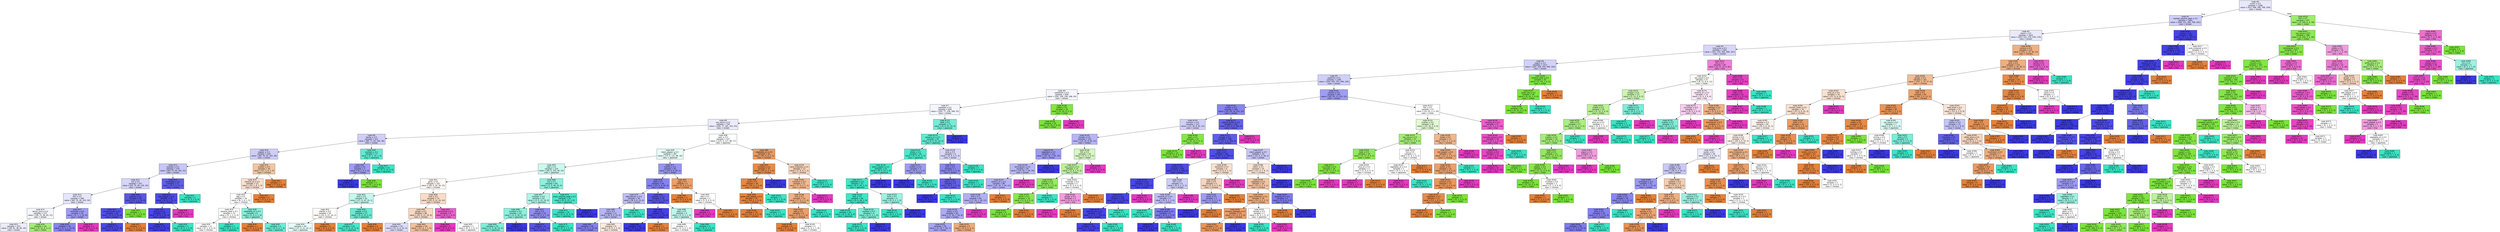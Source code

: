 digraph Tree {
node [shape=box, style="filled", color="black", fontname="helvetica"] ;
edge [fontname="helvetica"] ;
0 [label=<node &#35;0<br/>cumin &le; 0.5<br/>samples = 2298<br/>value = [412, 568, 290, 769, 259]<br/>class = korean>, fillcolor="#e8e8fc"] ;
1 [label=<node &#35;1<br/>roasted_sesame_seed &le; 0.5<br/>samples = 1861<br/>value = [408, 222, 284, 766, 181]<br/>class = korean>, fillcolor="#cfcef9"] ;
0 -> 1 [labeldistance=2.5, labelangle=45, headlabel="True"] ;
2 [label=<node &#35;2<br/>starch &le; 0.5<br/>samples = 1622<br/>value = [403, 222, 279, 539, 179]<br/>class = korean>, fillcolor="#e9e9fc"] ;
1 -> 2 ;
3 [label=<node &#35;3<br/>lime_juice &le; 0.5<br/>samples = 1401<br/>value = [251, 220, 264, 499, 167]<br/>class = korean>, fillcolor="#d7d6fa"] ;
2 -> 3 ;
4 [label=<node &#35;4<br/>yogurt &le; 0.5<br/>samples = 1311<br/>value = [245, 208, 254, 499, 105]<br/>class = korean>, fillcolor="#d2d1f9"] ;
3 -> 4 ;
5 [label=<node &#35;5<br/>cayenne &le; 0.5<br/>samples = 1266<br/>value = [244, 165, 253, 499, 105]<br/>class = korean>, fillcolor="#d0cff9"] ;
4 -> 5 ;
6 [label=<node &#35;6<br/>cardamom &le; 0.5<br/>samples = 859<br/>value = [195, 106, 236, 268, 54]<br/>class = korean>, fillcolor="#f5f5fe"] ;
5 -> 6 ;
7 [label=<node &#35;7<br/>seaweed &le; 0.5<br/>samples = 829<br/>value = [195, 77, 236, 268, 53]<br/>class = korean>, fillcolor="#f4f4fe"] ;
6 -> 7 ;
8 [label=<node &#35;8<br/>soy_sauce &le; 0.5<br/>samples = 758<br/>value = [195, 77, 181, 252, 53]<br/>class = korean>, fillcolor="#ebebfc"] ;
7 -> 8 ;
9 [label=<node &#35;9<br/>barley &le; 0.5<br/>samples = 421<br/>value = [80, 77, 64, 164, 36]<br/>class = korean>, fillcolor="#cfcef9"] ;
8 -> 9 ;
10 [label=<node &#35;10<br/>pepper &le; 0.5<br/>samples = 404<br/>value = [80, 76, 50, 162, 36]<br/>class = korean>, fillcolor="#cecdf8"] ;
9 -> 10 ;
11 [label=<node &#35;11<br/>soybean &le; 0.5<br/>samples = 374<br/>value = [63, 75, 44, 161, 31]<br/>class = korean>, fillcolor="#c7c6f8"] ;
10 -> 11 ;
12 [label=<node &#35;12<br/>nut &le; 0.5<br/>samples = 337<br/>value = [63, 75, 39, 130, 30]<br/>class = korean>, fillcolor="#d6d5fa"] ;
11 -> 12 ;
13 [label=<node &#35;13<br/>fish &le; 0.5<br/>samples = 308<br/>value = [60, 74, 39, 105, 30]<br/>class = korean>, fillcolor="#e5e5fc"] ;
12 -> 13 ;
14 [label=<node &#35;14<br/>lemon_juice &le; 0.5<br/>samples = 273<br/>value = [58, 73, 38, 83, 21]<br/>class = korean>, fillcolor="#f5f5fe"] ;
13 -> 14 ;
15 [label=<node &#35;15<br/>samples = 257<br/>value = [58, 61, 38, 80, 20]<br/>class = korean>, fillcolor="#ececfc"] ;
14 -> 15 ;
16 [label=<node &#35;16<br/>samples = 16<br/>value = [0, 12, 0, 3, 1]<br/>class = indian>, fillcolor="#a4ed76"] ;
14 -> 16 ;
17 [label=<node &#35;17<br/>coriander &le; 0.5<br/>samples = 35<br/>value = [2, 1, 1, 22, 9]<br/>class = korean>, fillcolor="#9e9cf2"] ;
13 -> 17 ;
18 [label=<node &#35;18<br/>samples = 32<br/>value = [2, 1, 1, 22, 6]<br/>class = korean>, fillcolor="#8785ef"] ;
17 -> 18 ;
19 [label=<node &#35;19<br/>samples = 3<br/>value = [0, 0, 0, 0, 3]<br/>class = thai>, fillcolor="#e539c0"] ;
17 -> 19 ;
20 [label=<node &#35;20<br/>cashew &le; 0.5<br/>samples = 29<br/>value = [3, 1, 0, 25, 0]<br/>class = korean>, fillcolor="#5a57e9"] ;
12 -> 20 ;
21 [label=<node &#35;21<br/>chicken_broth &le; 0.5<br/>samples = 28<br/>value = [3, 0, 0, 25, 0]<br/>class = korean>, fillcolor="#5351e8"] ;
20 -> 21 ;
22 [label=<node &#35;22<br/>samples = 27<br/>value = [2, 0, 0, 25, 0]<br/>class = korean>, fillcolor="#4c49e7"] ;
21 -> 22 ;
23 [label=<node &#35;23<br/>samples = 1<br/>value = [1, 0, 0, 0, 0]<br/>class = chinese>, fillcolor="#e58139"] ;
21 -> 23 ;
24 [label=<node &#35;24<br/>samples = 1<br/>value = [0, 1, 0, 0, 0]<br/>class = indian>, fillcolor="#7be539"] ;
20 -> 24 ;
25 [label=<node &#35;25<br/>enokidake &le; 0.5<br/>samples = 37<br/>value = [0, 0, 5, 31, 1]<br/>class = korean>, fillcolor="#615eea"] ;
11 -> 25 ;
26 [label=<node &#35;26<br/>bell_pepper &le; 0.5<br/>samples = 34<br/>value = [0, 0, 2, 31, 1]<br/>class = korean>, fillcolor="#4e4ce7"] ;
25 -> 26 ;
27 [label=<node &#35;27<br/>lettuce &le; 0.5<br/>samples = 33<br/>value = [0, 0, 2, 31, 0]<br/>class = korean>, fillcolor="#4946e7"] ;
26 -> 27 ;
28 [label=<node &#35;28<br/>samples = 32<br/>value = [0, 0, 1, 31, 0]<br/>class = korean>, fillcolor="#423fe6"] ;
27 -> 28 ;
29 [label=<node &#35;29<br/>samples = 1<br/>value = [0, 0, 1, 0, 0]<br/>class = japanese>, fillcolor="#39e5c5"] ;
27 -> 29 ;
30 [label=<node &#35;30<br/>samples = 1<br/>value = [0, 0, 0, 0, 1]<br/>class = thai>, fillcolor="#e539c0"] ;
26 -> 30 ;
31 [label=<node &#35;31<br/>samples = 3<br/>value = [0, 0, 3, 0, 0]<br/>class = japanese>, fillcolor="#39e5c5"] ;
25 -> 31 ;
32 [label=<node &#35;32<br/>scallion &le; 0.5<br/>samples = 30<br/>value = [17, 1, 6, 1, 5]<br/>class = chinese>, fillcolor="#f3c5a4"] ;
10 -> 32 ;
33 [label=<node &#35;33<br/>sesame_oil &le; 0.5<br/>samples = 23<br/>value = [10, 1, 6, 1, 5]<br/>class = chinese>, fillcolor="#f9e1d0"] ;
32 -> 33 ;
34 [label=<node &#35;34<br/>egg &le; 0.5<br/>samples = 19<br/>value = [6, 1, 6, 1, 5]<br/>class = chinese>, fillcolor="#ffffff"] ;
33 -> 34 ;
35 [label=<node &#35;35<br/>sesame_seed &le; 0.5<br/>samples = 13<br/>value = [5, 1, 2, 0, 5]<br/>class = chinese>, fillcolor="#ffffff"] ;
34 -> 35 ;
36 [label=<node &#35;36<br/>samples = 11<br/>value = [5, 1, 0, 0, 5]<br/>class = chinese>, fillcolor="#ffffff"] ;
35 -> 36 ;
37 [label=<node &#35;37<br/>samples = 2<br/>value = [0, 0, 2, 0, 0]<br/>class = japanese>, fillcolor="#39e5c5"] ;
35 -> 37 ;
38 [label=<node &#35;38<br/>vegetable_oil &le; 0.5<br/>samples = 6<br/>value = [1, 0, 4, 1, 0]<br/>class = japanese>, fillcolor="#88efdc"] ;
34 -> 38 ;
39 [label=<node &#35;39<br/>samples = 1<br/>value = [1, 0, 0, 0, 0]<br/>class = chinese>, fillcolor="#e58139"] ;
38 -> 39 ;
40 [label=<node &#35;40<br/>samples = 5<br/>value = [0, 0, 4, 1, 0]<br/>class = japanese>, fillcolor="#6aecd4"] ;
38 -> 40 ;
41 [label=<node &#35;41<br/>samples = 4<br/>value = [4, 0, 0, 0, 0]<br/>class = chinese>, fillcolor="#e58139"] ;
33 -> 41 ;
42 [label=<node &#35;42<br/>samples = 7<br/>value = [7, 0, 0, 0, 0]<br/>class = chinese>, fillcolor="#e58139"] ;
32 -> 42 ;
43 [label=<node &#35;43<br/>soybean &le; 0.5<br/>samples = 17<br/>value = [0, 1, 14, 2, 0]<br/>class = japanese>, fillcolor="#61ead1"] ;
9 -> 43 ;
44 [label=<node &#35;44<br/>walnut &le; 0.5<br/>samples = 3<br/>value = [0, 1, 0, 2, 0]<br/>class = korean>, fillcolor="#9e9cf2"] ;
43 -> 44 ;
45 [label=<node &#35;45<br/>samples = 2<br/>value = [0, 0, 0, 2, 0]<br/>class = korean>, fillcolor="#3c39e5"] ;
44 -> 45 ;
46 [label=<node &#35;46<br/>samples = 1<br/>value = [0, 1, 0, 0, 0]<br/>class = indian>, fillcolor="#7be539"] ;
44 -> 46 ;
47 [label=<node &#35;47<br/>samples = 14<br/>value = [0, 0, 14, 0, 0]<br/>class = japanese>, fillcolor="#39e5c5"] ;
43 -> 47 ;
48 [label=<node &#35;48<br/>pork &le; 0.5<br/>samples = 337<br/>value = [115, 0, 117, 88, 17]<br/>class = japanese>, fillcolor="#fdfffe"] ;
8 -> 48 ;
49 [label=<node &#35;49<br/>black_pepper &le; 0.5<br/>samples = 287<br/>value = [74, 0, 111, 86, 16]<br/>class = japanese>, fillcolor="#e6fcf8"] ;
48 -> 49 ;
50 [label=<node &#35;50<br/>sake &le; 0.5<br/>samples = 224<br/>value = [60, 0, 103, 46, 15]<br/>class = japanese>, fillcolor="#cbf8f0"] ;
49 -> 50 ;
51 [label=<node &#35;51<br/>garlic &le; 0.5<br/>samples = 155<br/>value = [59, 0, 55, 26, 15]<br/>class = chinese>, fillcolor="#fefaf7"] ;
50 -> 51 ;
52 [label=<node &#35;52<br/>wine &le; 0.5<br/>samples = 81<br/>value = [27, 0, 43, 10, 1]<br/>class = japanese>, fillcolor="#c4f7ee"] ;
51 -> 52 ;
53 [label=<node &#35;53<br/>cilantro &le; 0.5<br/>samples = 54<br/>value = [22, 0, 21, 10, 1]<br/>class = chinese>, fillcolor="#fefbf9"] ;
52 -> 53 ;
54 [label=<node &#35;54<br/>samples = 49<br/>value = [17, 0, 21, 10, 1]<br/>class = japanese>, fillcolor="#e6fcf8"] ;
53 -> 54 ;
55 [label=<node &#35;55<br/>samples = 5<br/>value = [5, 0, 0, 0, 0]<br/>class = chinese>, fillcolor="#e58139"] ;
53 -> 55 ;
56 [label=<node &#35;56<br/>pepper &le; 0.5<br/>samples = 27<br/>value = [5, 0, 22, 0, 0]<br/>class = japanese>, fillcolor="#66ebd2"] ;
52 -> 56 ;
57 [label=<node &#35;57<br/>samples = 24<br/>value = [2, 0, 22, 0, 0]<br/>class = japanese>, fillcolor="#4be7ca"] ;
56 -> 57 ;
58 [label=<node &#35;58<br/>samples = 3<br/>value = [3, 0, 0, 0, 0]<br/>class = chinese>, fillcolor="#e58139"] ;
56 -> 58 ;
59 [label=<node &#35;59<br/>lime &le; 0.5<br/>samples = 74<br/>value = [32, 0, 12, 16, 14]<br/>class = chinese>, fillcolor="#f8dcc8"] ;
51 -> 59 ;
60 [label=<node &#35;60<br/>ginger &le; 0.5<br/>samples = 68<br/>value = [32, 0, 11, 16, 9]<br/>class = chinese>, fillcolor="#f7d8c2"] ;
59 -> 60 ;
61 [label=<node &#35;61<br/>samples = 33<br/>value = [11, 0, 4, 15, 3]<br/>class = korean>, fillcolor="#dcdbfa"] ;
60 -> 61 ;
62 [label=<node &#35;62<br/>samples = 35<br/>value = [21, 0, 7, 1, 6]<br/>class = chinese>, fillcolor="#f2c09c"] ;
60 -> 62 ;
63 [label=<node &#35;63<br/>buckwheat &le; 0.5<br/>samples = 6<br/>value = [0, 0, 1, 0, 5]<br/>class = thai>, fillcolor="#ea61cd"] ;
59 -> 63 ;
64 [label=<node &#35;64<br/>samples = 4<br/>value = [0, 0, 0, 0, 4]<br/>class = thai>, fillcolor="#e539c0"] ;
63 -> 64 ;
65 [label=<node &#35;65<br/>samples = 2<br/>value = [0, 0, 1, 0, 1]<br/>class = japanese>, fillcolor="#ffffff"] ;
63 -> 65 ;
66 [label=<node &#35;66<br/>rice &le; 0.5<br/>samples = 69<br/>value = [1, 0, 48, 20, 0]<br/>class = japanese>, fillcolor="#8ef0de"] ;
50 -> 66 ;
67 [label=<node &#35;67<br/>soybean &le; 0.5<br/>samples = 53<br/>value = [1, 0, 33, 19, 0]<br/>class = japanese>, fillcolor="#adf4e7"] ;
66 -> 67 ;
68 [label=<node &#35;68<br/>mustard &le; 0.5<br/>samples = 43<br/>value = [1, 0, 30, 12, 0]<br/>class = japanese>, fillcolor="#8cf0dd"] ;
67 -> 68 ;
69 [label=<node &#35;69<br/>samples = 41<br/>value = [1, 0, 30, 10, 0]<br/>class = japanese>, fillcolor="#7feeda"] ;
68 -> 69 ;
70 [label=<node &#35;70<br/>samples = 2<br/>value = [0, 0, 0, 2, 0]<br/>class = korean>, fillcolor="#3c39e5"] ;
68 -> 70 ;
71 [label=<node &#35;71<br/>fish &le; 0.5<br/>samples = 10<br/>value = [0, 0, 3, 7, 0]<br/>class = korean>, fillcolor="#908ef0"] ;
67 -> 71 ;
72 [label=<node &#35;72<br/>samples = 8<br/>value = [0, 0, 1, 7, 0]<br/>class = korean>, fillcolor="#5855e9"] ;
71 -> 72 ;
73 [label=<node &#35;73<br/>samples = 2<br/>value = [0, 0, 2, 0, 0]<br/>class = japanese>, fillcolor="#39e5c5"] ;
71 -> 73 ;
74 [label=<node &#35;74<br/>black_sesame_seed &le; 0.5<br/>samples = 16<br/>value = [0, 0, 15, 1, 0]<br/>class = japanese>, fillcolor="#46e7c9"] ;
66 -> 74 ;
75 [label=<node &#35;75<br/>samples = 15<br/>value = [0, 0, 15, 0, 0]<br/>class = japanese>, fillcolor="#39e5c5"] ;
74 -> 75 ;
76 [label=<node &#35;76<br/>samples = 1<br/>value = [0, 0, 0, 1, 0]<br/>class = korean>, fillcolor="#3c39e5"] ;
74 -> 76 ;
77 [label=<node &#35;77<br/>cilantro &le; 0.5<br/>samples = 63<br/>value = [14, 0, 8, 40, 1]<br/>class = korean>, fillcolor="#9896f1"] ;
49 -> 77 ;
78 [label=<node &#35;78<br/>beef &le; 0.5<br/>samples = 58<br/>value = [10, 0, 8, 40, 0]<br/>class = korean>, fillcolor="#8583ef"] ;
77 -> 78 ;
79 [label=<node &#35;79<br/>katsuobushi &le; 0.5<br/>samples = 29<br/>value = [8, 0, 6, 15, 0]<br/>class = korean>, fillcolor="#bebdf6"] ;
78 -> 79 ;
80 [label=<node &#35;80<br/>rice &le; 0.5<br/>samples = 27<br/>value = [8, 0, 4, 15, 0]<br/>class = korean>, fillcolor="#b7b6f5"] ;
79 -> 80 ;
81 [label=<node &#35;81<br/>samples = 18<br/>value = [4, 0, 1, 13, 0]<br/>class = korean>, fillcolor="#8280ee"] ;
80 -> 81 ;
82 [label=<node &#35;82<br/>samples = 9<br/>value = [4, 0, 3, 2, 0]<br/>class = chinese>, fillcolor="#fbeade"] ;
80 -> 82 ;
83 [label=<node &#35;83<br/>samples = 2<br/>value = [0, 0, 2, 0, 0]<br/>class = japanese>, fillcolor="#39e5c5"] ;
79 -> 83 ;
84 [label=<node &#35;84<br/>soybean &le; 0.5<br/>samples = 29<br/>value = [2, 0, 2, 25, 0]<br/>class = korean>, fillcolor="#5956e9"] ;
78 -> 84 ;
85 [label=<node &#35;85<br/>leek &le; 0.5<br/>samples = 25<br/>value = [1, 0, 0, 24, 0]<br/>class = korean>, fillcolor="#4441e6"] ;
84 -> 85 ;
86 [label=<node &#35;86<br/>samples = 24<br/>value = [0, 0, 0, 24, 0]<br/>class = korean>, fillcolor="#3c39e5"] ;
85 -> 86 ;
87 [label=<node &#35;87<br/>samples = 1<br/>value = [1, 0, 0, 0, 0]<br/>class = chinese>, fillcolor="#e58139"] ;
85 -> 87 ;
88 [label=<node &#35;88<br/>sake &le; 0.5<br/>samples = 4<br/>value = [1, 0, 2, 1, 0]<br/>class = japanese>, fillcolor="#bdf6ec"] ;
84 -> 88 ;
89 [label=<node &#35;89<br/>samples = 2<br/>value = [1, 0, 0, 1, 0]<br/>class = chinese>, fillcolor="#ffffff"] ;
88 -> 89 ;
90 [label=<node &#35;90<br/>samples = 2<br/>value = [0, 0, 2, 0, 0]<br/>class = japanese>, fillcolor="#39e5c5"] ;
88 -> 90 ;
91 [label=<node &#35;91<br/>egg &le; 0.5<br/>samples = 5<br/>value = [4, 0, 0, 0, 1]<br/>class = chinese>, fillcolor="#eca06a"] ;
77 -> 91 ;
92 [label=<node &#35;92<br/>samples = 3<br/>value = [3, 0, 0, 0, 0]<br/>class = chinese>, fillcolor="#e58139"] ;
91 -> 92 ;
93 [label=<node &#35;93<br/>pea &le; 0.5<br/>samples = 2<br/>value = [1, 0, 0, 0, 1]<br/>class = chinese>, fillcolor="#ffffff"] ;
91 -> 93 ;
94 [label=<node &#35;94<br/>samples = 1<br/>value = [0, 0, 0, 0, 1]<br/>class = thai>, fillcolor="#e539c0"] ;
93 -> 94 ;
95 [label=<node &#35;95<br/>samples = 1<br/>value = [1, 0, 0, 0, 0]<br/>class = chinese>, fillcolor="#e58139"] ;
93 -> 95 ;
96 [label=<node &#35;96<br/>vegetable_oil &le; 0.5<br/>samples = 50<br/>value = [41, 0, 6, 2, 1]<br/>class = chinese>, fillcolor="#ea9b62"] ;
48 -> 96 ;
97 [label=<node &#35;97<br/>mustard &le; 0.5<br/>samples = 37<br/>value = [34, 0, 2, 1, 0]<br/>class = chinese>, fillcolor="#e78c4a"] ;
96 -> 97 ;
98 [label=<node &#35;98<br/>squid &le; 0.5<br/>samples = 36<br/>value = [34, 0, 2, 0, 0]<br/>class = chinese>, fillcolor="#e78845"] ;
97 -> 98 ;
99 [label=<node &#35;99<br/>green_bell_pepper &le; 0.5<br/>samples = 35<br/>value = [34, 0, 1, 0, 0]<br/>class = chinese>, fillcolor="#e6853f"] ;
98 -> 99 ;
100 [label=<node &#35;100<br/>samples = 34<br/>value = [34, 0, 0, 0, 0]<br/>class = chinese>, fillcolor="#e58139"] ;
99 -> 100 ;
101 [label=<node &#35;101<br/>samples = 1<br/>value = [0, 0, 1, 0, 0]<br/>class = japanese>, fillcolor="#39e5c5"] ;
99 -> 101 ;
102 [label=<node &#35;102<br/>samples = 1<br/>value = [0, 0, 1, 0, 0]<br/>class = japanese>, fillcolor="#39e5c5"] ;
98 -> 102 ;
103 [label=<node &#35;103<br/>samples = 1<br/>value = [0, 0, 0, 1, 0]<br/>class = korean>, fillcolor="#3c39e5"] ;
97 -> 103 ;
104 [label=<node &#35;104<br/>cane_molasses &le; 0.5<br/>samples = 13<br/>value = [7, 0, 4, 1, 1]<br/>class = chinese>, fillcolor="#f6d5bd"] ;
96 -> 104 ;
105 [label=<node &#35;105<br/>macaroni &le; 0.5<br/>samples = 11<br/>value = [7, 0, 2, 1, 1]<br/>class = chinese>, fillcolor="#f1b991"] ;
104 -> 105 ;
106 [label=<node &#35;106<br/>nira &le; 0.5<br/>samples = 10<br/>value = [7, 0, 2, 1, 0]<br/>class = chinese>, fillcolor="#efb083"] ;
105 -> 106 ;
107 [label=<node &#35;107<br/>sake &le; 0.5<br/>samples = 9<br/>value = [7, 0, 1, 1, 0]<br/>class = chinese>, fillcolor="#eca06a"] ;
106 -> 107 ;
108 [label=<node &#35;108<br/>samples = 6<br/>value = [6, 0, 0, 0, 0]<br/>class = chinese>, fillcolor="#e58139"] ;
107 -> 108 ;
109 [label=<node &#35;109<br/>samples = 3<br/>value = [1, 0, 1, 1, 0]<br/>class = chinese>, fillcolor="#ffffff"] ;
107 -> 109 ;
110 [label=<node &#35;110<br/>samples = 1<br/>value = [0, 0, 1, 0, 0]<br/>class = japanese>, fillcolor="#39e5c5"] ;
106 -> 110 ;
111 [label=<node &#35;111<br/>samples = 1<br/>value = [0, 0, 0, 0, 1]<br/>class = thai>, fillcolor="#e539c0"] ;
105 -> 111 ;
112 [label=<node &#35;112<br/>samples = 2<br/>value = [0, 0, 2, 0, 0]<br/>class = japanese>, fillcolor="#39e5c5"] ;
104 -> 112 ;
113 [label=<node &#35;113<br/>beef &le; 0.5<br/>samples = 71<br/>value = [0, 0, 55, 16, 0]<br/>class = japanese>, fillcolor="#73edd6"] ;
7 -> 113 ;
114 [label=<node &#35;114<br/>sesame_oil &le; 0.5<br/>samples = 65<br/>value = [0, 0, 55, 10, 0]<br/>class = japanese>, fillcolor="#5dead0"] ;
113 -> 114 ;
115 [label=<node &#35;115<br/>wheat &le; 0.5<br/>samples = 56<br/>value = [0, 0, 51, 5, 0]<br/>class = japanese>, fillcolor="#4ce8cb"] ;
114 -> 115 ;
116 [label=<node &#35;116<br/>black_pepper &le; 0.5<br/>samples = 53<br/>value = [0, 0, 50, 3, 0]<br/>class = japanese>, fillcolor="#45e7c8"] ;
115 -> 116 ;
117 [label=<node &#35;117<br/>vegetable &le; 0.5<br/>samples = 52<br/>value = [0, 0, 50, 2, 0]<br/>class = japanese>, fillcolor="#41e6c7"] ;
116 -> 117 ;
118 [label=<node &#35;118<br/>kelp &le; 0.5<br/>samples = 49<br/>value = [0, 0, 48, 1, 0]<br/>class = japanese>, fillcolor="#3de6c6"] ;
117 -> 118 ;
119 [label=<node &#35;119<br/>samples = 45<br/>value = [0, 0, 45, 0, 0]<br/>class = japanese>, fillcolor="#39e5c5"] ;
118 -> 119 ;
120 [label=<node &#35;120<br/>soybean &le; 0.5<br/>samples = 4<br/>value = [0, 0, 3, 1, 0]<br/>class = japanese>, fillcolor="#7beed8"] ;
118 -> 120 ;
121 [label=<node &#35;121<br/>samples = 3<br/>value = [0, 0, 3, 0, 0]<br/>class = japanese>, fillcolor="#39e5c5"] ;
120 -> 121 ;
122 [label=<node &#35;122<br/>samples = 1<br/>value = [0, 0, 0, 1, 0]<br/>class = korean>, fillcolor="#3c39e5"] ;
120 -> 122 ;
123 [label=<node &#35;123<br/>tuna &le; 0.5<br/>samples = 3<br/>value = [0, 0, 2, 1, 0]<br/>class = japanese>, fillcolor="#9cf2e2"] ;
117 -> 123 ;
124 [label=<node &#35;124<br/>samples = 2<br/>value = [0, 0, 2, 0, 0]<br/>class = japanese>, fillcolor="#39e5c5"] ;
123 -> 124 ;
125 [label=<node &#35;125<br/>samples = 1<br/>value = [0, 0, 0, 1, 0]<br/>class = korean>, fillcolor="#3c39e5"] ;
123 -> 125 ;
126 [label=<node &#35;126<br/>samples = 1<br/>value = [0, 0, 0, 1, 0]<br/>class = korean>, fillcolor="#3c39e5"] ;
116 -> 126 ;
127 [label=<node &#35;127<br/>scallion &le; 0.5<br/>samples = 3<br/>value = [0, 0, 1, 2, 0]<br/>class = korean>, fillcolor="#9e9cf2"] ;
115 -> 127 ;
128 [label=<node &#35;128<br/>samples = 2<br/>value = [0, 0, 0, 2, 0]<br/>class = korean>, fillcolor="#3c39e5"] ;
127 -> 128 ;
129 [label=<node &#35;129<br/>samples = 1<br/>value = [0, 0, 1, 0, 0]<br/>class = japanese>, fillcolor="#39e5c5"] ;
127 -> 129 ;
130 [label=<node &#35;130<br/>wine &le; 0.5<br/>samples = 9<br/>value = [0, 0, 4, 5, 0]<br/>class = korean>, fillcolor="#d8d7fa"] ;
114 -> 130 ;
131 [label=<node &#35;131<br/>pork &le; 0.5<br/>samples = 7<br/>value = [0, 0, 2, 5, 0]<br/>class = korean>, fillcolor="#8a88ef"] ;
130 -> 131 ;
132 [label=<node &#35;132<br/>lettuce &le; 0.5<br/>samples = 6<br/>value = [0, 0, 1, 5, 0]<br/>class = korean>, fillcolor="#6361ea"] ;
131 -> 132 ;
133 [label=<node &#35;133<br/>samples = 5<br/>value = [0, 0, 0, 5, 0]<br/>class = korean>, fillcolor="#3c39e5"] ;
132 -> 133 ;
134 [label=<node &#35;134<br/>samples = 1<br/>value = [0, 0, 1, 0, 0]<br/>class = japanese>, fillcolor="#39e5c5"] ;
132 -> 134 ;
135 [label=<node &#35;135<br/>samples = 1<br/>value = [0, 0, 1, 0, 0]<br/>class = japanese>, fillcolor="#39e5c5"] ;
131 -> 135 ;
136 [label=<node &#35;136<br/>samples = 2<br/>value = [0, 0, 2, 0, 0]<br/>class = japanese>, fillcolor="#39e5c5"] ;
130 -> 136 ;
137 [label=<node &#35;137<br/>samples = 6<br/>value = [0, 0, 0, 6, 0]<br/>class = korean>, fillcolor="#3c39e5"] ;
113 -> 137 ;
138 [label=<node &#35;138<br/>coffee &le; 0.5<br/>samples = 30<br/>value = [0, 29, 0, 0, 1]<br/>class = indian>, fillcolor="#80e640"] ;
6 -> 138 ;
139 [label=<node &#35;139<br/>samples = 29<br/>value = [0, 29, 0, 0, 0]<br/>class = indian>, fillcolor="#7be539"] ;
138 -> 139 ;
140 [label=<node &#35;140<br/>samples = 1<br/>value = [0, 0, 0, 0, 1]<br/>class = thai>, fillcolor="#e539c0"] ;
138 -> 140 ;
141 [label=<node &#35;141<br/>cilantro &le; 0.5<br/>samples = 407<br/>value = [49, 59, 17, 231, 51]<br/>class = korean>, fillcolor="#9f9df2"] ;
5 -> 141 ;
142 [label=<node &#35;142<br/>scallion &le; 0.5<br/>samples = 350<br/>value = [35, 39, 14, 231, 31]<br/>class = korean>, fillcolor="#8785ef"] ;
141 -> 142 ;
143 [label=<node &#35;143<br/>turmeric &le; 0.5<br/>samples = 147<br/>value = [13, 39, 8, 65, 22]<br/>class = korean>, fillcolor="#d0cff9"] ;
142 -> 143 ;
144 [label=<node &#35;144<br/>tomato &le; 0.5<br/>samples = 132<br/>value = [13, 25, 8, 65, 21]<br/>class = korean>, fillcolor="#b6b5f5"] ;
143 -> 144 ;
145 [label=<node &#35;145<br/>vegetable &le; 0.5<br/>samples = 114<br/>value = [10, 16, 7, 65, 16]<br/>class = korean>, fillcolor="#9e9cf2"] ;
144 -> 145 ;
146 [label=<node &#35;146<br/>lemongrass &le; 0.5<br/>samples = 93<br/>value = [10, 16, 7, 44, 16]<br/>class = korean>, fillcolor="#b8b7f6"] ;
145 -> 146 ;
147 [label=<node &#35;147<br/>peanut_oil &le; 0.5<br/>samples = 88<br/>value = [10, 16, 7, 44, 11]<br/>class = korean>, fillcolor="#b3b2f5"] ;
146 -> 147 ;
148 [label=<node &#35;148<br/>lime &le; 0.5<br/>samples = 85<br/>value = [7, 16, 7, 44, 11]<br/>class = korean>, fillcolor="#b0aff4"] ;
147 -> 148 ;
149 [label=<node &#35;149<br/>sherry &le; 0.5<br/>samples = 82<br/>value = [7, 16, 7, 44, 8]<br/>class = korean>, fillcolor="#acabf4"] ;
148 -> 149 ;
150 [label=<node &#35;150<br/>samples = 78<br/>value = [4, 16, 7, 44, 7]<br/>class = korean>, fillcolor="#a7a6f3"] ;
149 -> 150 ;
151 [label=<node &#35;151<br/>samples = 4<br/>value = [3, 0, 0, 0, 1]<br/>class = chinese>, fillcolor="#eeab7b"] ;
149 -> 151 ;
152 [label=<node &#35;152<br/>samples = 3<br/>value = [0, 0, 0, 0, 3]<br/>class = thai>, fillcolor="#e539c0"] ;
148 -> 152 ;
153 [label=<node &#35;153<br/>samples = 3<br/>value = [3, 0, 0, 0, 0]<br/>class = chinese>, fillcolor="#e58139"] ;
147 -> 153 ;
154 [label=<node &#35;154<br/>samples = 5<br/>value = [0, 0, 0, 0, 5]<br/>class = thai>, fillcolor="#e539c0"] ;
146 -> 154 ;
155 [label=<node &#35;155<br/>samples = 21<br/>value = [0, 0, 0, 21, 0]<br/>class = korean>, fillcolor="#3c39e5"] ;
145 -> 155 ;
156 [label=<node &#35;156<br/>fish &le; 0.5<br/>samples = 18<br/>value = [3, 9, 1, 0, 5]<br/>class = indian>, fillcolor="#d6f7c2"] ;
144 -> 156 ;
157 [label=<node &#35;157<br/>soy_sauce &le; 0.5<br/>samples = 15<br/>value = [3, 9, 1, 0, 2]<br/>class = indian>, fillcolor="#bdf29c"] ;
156 -> 157 ;
158 [label=<node &#35;158<br/>scallop &le; 0.5<br/>samples = 11<br/>value = [1, 9, 1, 0, 0]<br/>class = indian>, fillcolor="#95ea61"] ;
157 -> 158 ;
159 [label=<node &#35;159<br/>bacon &le; 0.5<br/>samples = 10<br/>value = [1, 9, 0, 0, 0]<br/>class = indian>, fillcolor="#8ae84f"] ;
158 -> 159 ;
160 [label=<node &#35;160<br/>samples = 9<br/>value = [0, 9, 0, 0, 0]<br/>class = indian>, fillcolor="#7be539"] ;
159 -> 160 ;
161 [label=<node &#35;161<br/>samples = 1<br/>value = [1, 0, 0, 0, 0]<br/>class = chinese>, fillcolor="#e58139"] ;
159 -> 161 ;
162 [label=<node &#35;162<br/>samples = 1<br/>value = [0, 0, 1, 0, 0]<br/>class = japanese>, fillcolor="#39e5c5"] ;
158 -> 162 ;
163 [label=<node &#35;163<br/>coriander &le; 0.5<br/>samples = 4<br/>value = [2, 0, 0, 0, 2]<br/>class = chinese>, fillcolor="#ffffff"] ;
157 -> 163 ;
164 [label=<node &#35;164<br/>ginger &le; 0.5<br/>samples = 3<br/>value = [1, 0, 0, 0, 2]<br/>class = thai>, fillcolor="#f29ce0"] ;
163 -> 164 ;
165 [label=<node &#35;165<br/>samples = 2<br/>value = [0, 0, 0, 0, 2]<br/>class = thai>, fillcolor="#e539c0"] ;
164 -> 165 ;
166 [label=<node &#35;166<br/>samples = 1<br/>value = [1, 0, 0, 0, 0]<br/>class = chinese>, fillcolor="#e58139"] ;
164 -> 166 ;
167 [label=<node &#35;167<br/>samples = 1<br/>value = [1, 0, 0, 0, 0]<br/>class = chinese>, fillcolor="#e58139"] ;
163 -> 167 ;
168 [label=<node &#35;168<br/>samples = 3<br/>value = [0, 0, 0, 0, 3]<br/>class = thai>, fillcolor="#e539c0"] ;
156 -> 168 ;
169 [label=<node &#35;169<br/>basil &le; 0.5<br/>samples = 15<br/>value = [0, 14, 0, 0, 1]<br/>class = indian>, fillcolor="#84e747"] ;
143 -> 169 ;
170 [label=<node &#35;170<br/>samples = 14<br/>value = [0, 14, 0, 0, 0]<br/>class = indian>, fillcolor="#7be539"] ;
169 -> 170 ;
171 [label=<node &#35;171<br/>samples = 1<br/>value = [0, 0, 0, 0, 1]<br/>class = thai>, fillcolor="#e539c0"] ;
169 -> 171 ;
172 [label=<node &#35;172<br/>peanut_butter &le; 0.5<br/>samples = 203<br/>value = [22, 0, 6, 166, 9]<br/>class = korean>, fillcolor="#6461ea"] ;
142 -> 172 ;
173 [label=<node &#35;173<br/>vinegar &le; 0.5<br/>samples = 198<br/>value = [22, 0, 6, 166, 4]<br/>class = korean>, fillcolor="#5f5dea"] ;
172 -> 173 ;
174 [label=<node &#35;174<br/>bean &le; 0.5<br/>samples = 165<br/>value = [10, 0, 4, 148, 3]<br/>class = korean>, fillcolor="#514fe8"] ;
173 -> 174 ;
175 [label=<node &#35;175<br/>chicken &le; 0.5<br/>samples = 159<br/>value = [7, 0, 4, 146, 2]<br/>class = korean>, fillcolor="#4d4ae7"] ;
174 -> 175 ;
176 [label=<node &#35;176<br/>macaroni &le; 0.5<br/>samples = 153<br/>value = [7, 0, 2, 143, 1]<br/>class = korean>, fillcolor="#4947e7"] ;
175 -> 176 ;
177 [label=<node &#35;177<br/>olive_oil &le; 0.5<br/>samples = 152<br/>value = [7, 0, 2, 143, 0]<br/>class = korean>, fillcolor="#4845e7"] ;
176 -> 177 ;
178 [label=<node &#35;178<br/>katsuobushi &le; 0.5<br/>samples = 151<br/>value = [7, 0, 1, 143, 0]<br/>class = korean>, fillcolor="#4744e6"] ;
177 -> 178 ;
179 [label=<node &#35;179<br/>samples = 150<br/>value = [7, 0, 0, 143, 0]<br/>class = korean>, fillcolor="#4643e6"] ;
178 -> 179 ;
180 [label=<node &#35;180<br/>samples = 1<br/>value = [0, 0, 1, 0, 0]<br/>class = japanese>, fillcolor="#39e5c5"] ;
178 -> 180 ;
181 [label=<node &#35;181<br/>samples = 1<br/>value = [0, 0, 1, 0, 0]<br/>class = japanese>, fillcolor="#39e5c5"] ;
177 -> 181 ;
182 [label=<node &#35;182<br/>samples = 1<br/>value = [0, 0, 0, 0, 1]<br/>class = thai>, fillcolor="#e539c0"] ;
176 -> 182 ;
183 [label=<node &#35;183<br/>fish &le; 0.5<br/>samples = 6<br/>value = [0, 0, 2, 3, 1]<br/>class = korean>, fillcolor="#cecef8"] ;
175 -> 183 ;
184 [label=<node &#35;184<br/>sesame_oil &le; 0.5<br/>samples = 5<br/>value = [0, 0, 2, 3, 0]<br/>class = korean>, fillcolor="#bebdf6"] ;
183 -> 184 ;
185 [label=<node &#35;185<br/>samples = 1<br/>value = [0, 0, 1, 0, 0]<br/>class = japanese>, fillcolor="#39e5c5"] ;
184 -> 185 ;
186 [label=<node &#35;186<br/>sesame_seed &le; 0.5<br/>samples = 4<br/>value = [0, 0, 1, 3, 0]<br/>class = korean>, fillcolor="#7d7bee"] ;
184 -> 186 ;
187 [label=<node &#35;187<br/>samples = 3<br/>value = [0, 0, 0, 3, 0]<br/>class = korean>, fillcolor="#3c39e5"] ;
186 -> 187 ;
188 [label=<node &#35;188<br/>samples = 1<br/>value = [0, 0, 1, 0, 0]<br/>class = japanese>, fillcolor="#39e5c5"] ;
186 -> 188 ;
189 [label=<node &#35;189<br/>samples = 1<br/>value = [0, 0, 0, 0, 1]<br/>class = thai>, fillcolor="#e539c0"] ;
183 -> 189 ;
190 [label=<node &#35;190<br/>tamarind &le; 0.5<br/>samples = 6<br/>value = [3, 0, 0, 2, 1]<br/>class = chinese>, fillcolor="#f8e0ce"] ;
174 -> 190 ;
191 [label=<node &#35;191<br/>pork &le; 0.5<br/>samples = 5<br/>value = [3, 0, 0, 2, 0]<br/>class = chinese>, fillcolor="#f6d5bd"] ;
190 -> 191 ;
192 [label=<node &#35;192<br/>squid &le; 0.5<br/>samples = 3<br/>value = [1, 0, 0, 2, 0]<br/>class = korean>, fillcolor="#9e9cf2"] ;
191 -> 192 ;
193 [label=<node &#35;193<br/>samples = 2<br/>value = [0, 0, 0, 2, 0]<br/>class = korean>, fillcolor="#3c39e5"] ;
192 -> 193 ;
194 [label=<node &#35;194<br/>samples = 1<br/>value = [1, 0, 0, 0, 0]<br/>class = chinese>, fillcolor="#e58139"] ;
192 -> 194 ;
195 [label=<node &#35;195<br/>samples = 2<br/>value = [2, 0, 0, 0, 0]<br/>class = chinese>, fillcolor="#e58139"] ;
191 -> 195 ;
196 [label=<node &#35;196<br/>samples = 1<br/>value = [0, 0, 0, 0, 1]<br/>class = thai>, fillcolor="#e539c0"] ;
190 -> 196 ;
197 [label=<node &#35;197<br/>black_pepper &le; 0.5<br/>samples = 33<br/>value = [12, 0, 2, 18, 1]<br/>class = korean>, fillcolor="#c7c6f8"] ;
173 -> 197 ;
198 [label=<node &#35;198<br/>radish &le; 0.5<br/>samples = 24<br/>value = [12, 0, 2, 9, 1]<br/>class = chinese>, fillcolor="#fae6d7"] ;
197 -> 198 ;
199 [label=<node &#35;199<br/>vegetable &le; 0.5<br/>samples = 20<br/>value = [12, 0, 2, 5, 1]<br/>class = chinese>, fillcolor="#f3c4a3"] ;
198 -> 199 ;
200 [label=<node &#35;200<br/>cane_molasses &le; 0.5<br/>samples = 16<br/>value = [11, 0, 2, 2, 1]<br/>class = chinese>, fillcolor="#eeae80"] ;
199 -> 200 ;
201 [label=<node &#35;201<br/>chinese_cabbage &le; 0.5<br/>samples = 14<br/>value = [11, 0, 1, 2, 0]<br/>class = chinese>, fillcolor="#eca06b"] ;
200 -> 201 ;
202 [label=<node &#35;202<br/>samples = 13<br/>value = [11, 0, 1, 1, 0]<br/>class = chinese>, fillcolor="#e9965a"] ;
201 -> 202 ;
203 [label=<node &#35;203<br/>samples = 1<br/>value = [0, 0, 0, 1, 0]<br/>class = korean>, fillcolor="#3c39e5"] ;
201 -> 203 ;
204 [label=<node &#35;204<br/>tomato &le; 0.5<br/>samples = 2<br/>value = [0, 0, 1, 0, 1]<br/>class = japanese>, fillcolor="#ffffff"] ;
200 -> 204 ;
205 [label=<node &#35;205<br/>samples = 1<br/>value = [0, 0, 1, 0, 0]<br/>class = japanese>, fillcolor="#39e5c5"] ;
204 -> 205 ;
206 [label=<node &#35;206<br/>samples = 1<br/>value = [0, 0, 0, 0, 1]<br/>class = thai>, fillcolor="#e539c0"] ;
204 -> 206 ;
207 [label=<node &#35;207<br/>sesame_oil &le; 0.5<br/>samples = 4<br/>value = [1, 0, 0, 3, 0]<br/>class = korean>, fillcolor="#7d7bee"] ;
199 -> 207 ;
208 [label=<node &#35;208<br/>samples = 1<br/>value = [1, 0, 0, 0, 0]<br/>class = chinese>, fillcolor="#e58139"] ;
207 -> 208 ;
209 [label=<node &#35;209<br/>samples = 3<br/>value = [0, 0, 0, 3, 0]<br/>class = korean>, fillcolor="#3c39e5"] ;
207 -> 209 ;
210 [label=<node &#35;210<br/>samples = 4<br/>value = [0, 0, 0, 4, 0]<br/>class = korean>, fillcolor="#3c39e5"] ;
198 -> 210 ;
211 [label=<node &#35;211<br/>samples = 9<br/>value = [0, 0, 0, 9, 0]<br/>class = korean>, fillcolor="#3c39e5"] ;
197 -> 211 ;
212 [label=<node &#35;212<br/>samples = 5<br/>value = [0, 0, 0, 0, 5]<br/>class = thai>, fillcolor="#e539c0"] ;
172 -> 212 ;
213 [label=<node &#35;213<br/>fish &le; 0.5<br/>samples = 57<br/>value = [14, 20, 3, 0, 20]<br/>class = indian>, fillcolor="#ffffff"] ;
141 -> 213 ;
214 [label=<node &#35;214<br/>scallion &le; 0.5<br/>samples = 40<br/>value = [13, 19, 2, 0, 6]<br/>class = indian>, fillcolor="#e2f9d3"] ;
213 -> 214 ;
215 [label=<node &#35;215<br/>soy_sauce &le; 0.5<br/>samples = 23<br/>value = [2, 17, 1, 0, 3]<br/>class = indian>, fillcolor="#a3ed74"] ;
214 -> 215 ;
216 [label=<node &#35;216<br/>bean &le; 0.5<br/>samples = 20<br/>value = [1, 17, 0, 0, 2]<br/>class = indian>, fillcolor="#91e95a"] ;
215 -> 216 ;
217 [label=<node &#35;217<br/>cucumber &le; 0.5<br/>samples = 18<br/>value = [0, 17, 0, 0, 1]<br/>class = indian>, fillcolor="#83e745"] ;
216 -> 217 ;
218 [label=<node &#35;218<br/>samples = 17<br/>value = [0, 17, 0, 0, 0]<br/>class = indian>, fillcolor="#7be539"] ;
217 -> 218 ;
219 [label=<node &#35;219<br/>samples = 1<br/>value = [0, 0, 0, 0, 1]<br/>class = thai>, fillcolor="#e539c0"] ;
217 -> 219 ;
220 [label=<node &#35;220<br/>olive_oil &le; 0.5<br/>samples = 2<br/>value = [1, 0, 0, 0, 1]<br/>class = chinese>, fillcolor="#ffffff"] ;
216 -> 220 ;
221 [label=<node &#35;221<br/>samples = 1<br/>value = [0, 0, 0, 0, 1]<br/>class = thai>, fillcolor="#e539c0"] ;
220 -> 221 ;
222 [label=<node &#35;222<br/>samples = 1<br/>value = [1, 0, 0, 0, 0]<br/>class = chinese>, fillcolor="#e58139"] ;
220 -> 222 ;
223 [label=<node &#35;223<br/>rice &le; 0.5<br/>samples = 3<br/>value = [1, 0, 1, 0, 1]<br/>class = chinese>, fillcolor="#ffffff"] ;
215 -> 223 ;
224 [label=<node &#35;224<br/>vegetable_oil &le; 0.5<br/>samples = 2<br/>value = [0, 0, 1, 0, 1]<br/>class = japanese>, fillcolor="#ffffff"] ;
223 -> 224 ;
225 [label=<node &#35;225<br/>samples = 1<br/>value = [0, 0, 0, 0, 1]<br/>class = thai>, fillcolor="#e539c0"] ;
224 -> 225 ;
226 [label=<node &#35;226<br/>samples = 1<br/>value = [0, 0, 1, 0, 0]<br/>class = japanese>, fillcolor="#39e5c5"] ;
224 -> 226 ;
227 [label=<node &#35;227<br/>samples = 1<br/>value = [1, 0, 0, 0, 0]<br/>class = chinese>, fillcolor="#e58139"] ;
223 -> 227 ;
228 [label=<node &#35;228<br/>bread &le; 0.5<br/>samples = 17<br/>value = [11, 2, 1, 0, 3]<br/>class = chinese>, fillcolor="#f0b78e"] ;
214 -> 228 ;
229 [label=<node &#35;229<br/>bell_pepper &le; 0.5<br/>samples = 15<br/>value = [11, 2, 1, 0, 1]<br/>class = chinese>, fillcolor="#eda876"] ;
228 -> 229 ;
230 [label=<node &#35;230<br/>oyster &le; 0.5<br/>samples = 14<br/>value = [11, 2, 0, 0, 1]<br/>class = chinese>, fillcolor="#eca06b"] ;
229 -> 230 ;
231 [label=<node &#35;231<br/>coconut &le; 0.5<br/>samples = 13<br/>value = [11, 2, 0, 0, 0]<br/>class = chinese>, fillcolor="#ea985d"] ;
230 -> 231 ;
232 [label=<node &#35;232<br/>vegetable &le; 0.5<br/>samples = 12<br/>value = [11, 1, 0, 0, 0]<br/>class = chinese>, fillcolor="#e78c4b"] ;
231 -> 232 ;
233 [label=<node &#35;233<br/>samples = 11<br/>value = [11, 0, 0, 0, 0]<br/>class = chinese>, fillcolor="#e58139"] ;
232 -> 233 ;
234 [label=<node &#35;234<br/>samples = 1<br/>value = [0, 1, 0, 0, 0]<br/>class = indian>, fillcolor="#7be539"] ;
232 -> 234 ;
235 [label=<node &#35;235<br/>samples = 1<br/>value = [0, 1, 0, 0, 0]<br/>class = indian>, fillcolor="#7be539"] ;
231 -> 235 ;
236 [label=<node &#35;236<br/>samples = 1<br/>value = [0, 0, 0, 0, 1]<br/>class = thai>, fillcolor="#e539c0"] ;
230 -> 236 ;
237 [label=<node &#35;237<br/>samples = 1<br/>value = [0, 0, 1, 0, 0]<br/>class = japanese>, fillcolor="#39e5c5"] ;
229 -> 237 ;
238 [label=<node &#35;238<br/>samples = 2<br/>value = [0, 0, 0, 0, 2]<br/>class = thai>, fillcolor="#e539c0"] ;
228 -> 238 ;
239 [label=<node &#35;239<br/>sesame_oil &le; 0.5<br/>samples = 17<br/>value = [1, 1, 1, 0, 14]<br/>class = thai>, fillcolor="#ea5ecc"] ;
213 -> 239 ;
240 [label=<node &#35;240<br/>brussels_sprout &le; 0.5<br/>samples = 16<br/>value = [0, 1, 1, 0, 14]<br/>class = thai>, fillcolor="#e853c8"] ;
239 -> 240 ;
241 [label=<node &#35;241<br/>turmeric &le; 0.5<br/>samples = 15<br/>value = [0, 1, 0, 0, 14]<br/>class = thai>, fillcolor="#e747c4"] ;
240 -> 241 ;
242 [label=<node &#35;242<br/>samples = 14<br/>value = [0, 0, 0, 0, 14]<br/>class = thai>, fillcolor="#e539c0"] ;
241 -> 242 ;
243 [label=<node &#35;243<br/>samples = 1<br/>value = [0, 1, 0, 0, 0]<br/>class = indian>, fillcolor="#7be539"] ;
241 -> 243 ;
244 [label=<node &#35;244<br/>samples = 1<br/>value = [0, 0, 1, 0, 0]<br/>class = japanese>, fillcolor="#39e5c5"] ;
240 -> 244 ;
245 [label=<node &#35;245<br/>samples = 1<br/>value = [1, 0, 0, 0, 0]<br/>class = chinese>, fillcolor="#e58139"] ;
239 -> 245 ;
246 [label=<node &#35;246<br/>sesame_seed &le; 0.5<br/>samples = 45<br/>value = [1, 43, 1, 0, 0]<br/>class = indian>, fillcolor="#81e642"] ;
4 -> 246 ;
247 [label=<node &#35;247<br/>green_tea &le; 0.5<br/>samples = 44<br/>value = [0, 43, 1, 0, 0]<br/>class = indian>, fillcolor="#7ee63e"] ;
246 -> 247 ;
248 [label=<node &#35;248<br/>samples = 43<br/>value = [0, 43, 0, 0, 0]<br/>class = indian>, fillcolor="#7be539"] ;
247 -> 248 ;
249 [label=<node &#35;249<br/>samples = 1<br/>value = [0, 0, 1, 0, 0]<br/>class = japanese>, fillcolor="#39e5c5"] ;
247 -> 249 ;
250 [label=<node &#35;250<br/>samples = 1<br/>value = [1, 0, 0, 0, 0]<br/>class = chinese>, fillcolor="#e58139"] ;
246 -> 250 ;
251 [label=<node &#35;251<br/>fish &le; 0.5<br/>samples = 90<br/>value = [6, 12, 10, 0, 62]<br/>class = thai>, fillcolor="#ee80d7"] ;
3 -> 251 ;
252 [label=<node &#35;252<br/>soy_sauce &le; 0.5<br/>samples = 37<br/>value = [6, 12, 8, 0, 11]<br/>class = indian>, fillcolor="#fafef7"] ;
251 -> 252 ;
253 [label=<node &#35;253<br/>vinegar &le; 0.5<br/>samples = 23<br/>value = [1, 12, 5, 0, 5]<br/>class = indian>, fillcolor="#ccf5b2"] ;
252 -> 253 ;
254 [label=<node &#35;254<br/>shallot &le; 0.5<br/>samples = 19<br/>value = [1, 12, 2, 0, 4]<br/>class = indian>, fillcolor="#b9f195"] ;
253 -> 254 ;
255 [label=<node &#35;255<br/>crab &le; 0.5<br/>samples = 17<br/>value = [1, 12, 1, 0, 3]<br/>class = indian>, fillcolor="#aaee80"] ;
254 -> 255 ;
256 [label=<node &#35;256<br/>scallion &le; 0.5<br/>samples = 16<br/>value = [1, 12, 0, 0, 3]<br/>class = indian>, fillcolor="#a4ed76"] ;
255 -> 256 ;
257 [label=<node &#35;257<br/>beef &le; 0.5<br/>samples = 13<br/>value = [1, 11, 0, 0, 1]<br/>class = indian>, fillcolor="#91e95a"] ;
256 -> 257 ;
258 [label=<node &#35;258<br/>pepper &le; 0.5<br/>samples = 12<br/>value = [1, 11, 0, 0, 0]<br/>class = indian>, fillcolor="#87e74b"] ;
257 -> 258 ;
259 [label=<node &#35;259<br/>samples = 10<br/>value = [0, 10, 0, 0, 0]<br/>class = indian>, fillcolor="#7be539"] ;
258 -> 259 ;
260 [label=<node &#35;260<br/>mustard &le; 0.5<br/>samples = 2<br/>value = [1, 1, 0, 0, 0]<br/>class = chinese>, fillcolor="#ffffff"] ;
258 -> 260 ;
261 [label=<node &#35;261<br/>samples = 1<br/>value = [1, 0, 0, 0, 0]<br/>class = chinese>, fillcolor="#e58139"] ;
260 -> 261 ;
262 [label=<node &#35;262<br/>samples = 1<br/>value = [0, 1, 0, 0, 0]<br/>class = indian>, fillcolor="#7be539"] ;
260 -> 262 ;
263 [label=<node &#35;263<br/>samples = 1<br/>value = [0, 0, 0, 0, 1]<br/>class = thai>, fillcolor="#e539c0"] ;
257 -> 263 ;
264 [label=<node &#35;264<br/>yogurt &le; 0.5<br/>samples = 3<br/>value = [0, 1, 0, 0, 2]<br/>class = thai>, fillcolor="#f29ce0"] ;
256 -> 264 ;
265 [label=<node &#35;265<br/>samples = 2<br/>value = [0, 0, 0, 0, 2]<br/>class = thai>, fillcolor="#e539c0"] ;
264 -> 265 ;
266 [label=<node &#35;266<br/>samples = 1<br/>value = [0, 1, 0, 0, 0]<br/>class = indian>, fillcolor="#7be539"] ;
264 -> 266 ;
267 [label=<node &#35;267<br/>samples = 1<br/>value = [0, 0, 1, 0, 0]<br/>class = japanese>, fillcolor="#39e5c5"] ;
255 -> 267 ;
268 [label=<node &#35;268<br/>olive_oil &le; 0.5<br/>samples = 2<br/>value = [0, 0, 1, 0, 1]<br/>class = japanese>, fillcolor="#ffffff"] ;
254 -> 268 ;
269 [label=<node &#35;269<br/>samples = 1<br/>value = [0, 0, 0, 0, 1]<br/>class = thai>, fillcolor="#e539c0"] ;
268 -> 269 ;
270 [label=<node &#35;270<br/>samples = 1<br/>value = [0, 0, 1, 0, 0]<br/>class = japanese>, fillcolor="#39e5c5"] ;
268 -> 270 ;
271 [label=<node &#35;271<br/>scallion &le; 0.5<br/>samples = 4<br/>value = [0, 0, 3, 0, 1]<br/>class = japanese>, fillcolor="#7beed8"] ;
253 -> 271 ;
272 [label=<node &#35;272<br/>samples = 3<br/>value = [0, 0, 3, 0, 0]<br/>class = japanese>, fillcolor="#39e5c5"] ;
271 -> 272 ;
273 [label=<node &#35;273<br/>samples = 1<br/>value = [0, 0, 0, 0, 1]<br/>class = thai>, fillcolor="#e539c0"] ;
271 -> 273 ;
274 [label=<node &#35;274<br/>sesame_oil &le; 0.5<br/>samples = 14<br/>value = [5, 0, 3, 0, 6]<br/>class = thai>, fillcolor="#fce9f8"] ;
252 -> 274 ;
275 [label=<node &#35;275<br/>cucumber &le; 0.5<br/>samples = 7<br/>value = [0, 0, 3, 0, 4]<br/>class = thai>, fillcolor="#f8ceef"] ;
274 -> 275 ;
276 [label=<node &#35;276<br/>scallion &le; 0.5<br/>samples = 4<br/>value = [0, 0, 3, 0, 1]<br/>class = japanese>, fillcolor="#7beed8"] ;
275 -> 276 ;
277 [label=<node &#35;277<br/>samples = 3<br/>value = [0, 0, 3, 0, 0]<br/>class = japanese>, fillcolor="#39e5c5"] ;
276 -> 277 ;
278 [label=<node &#35;278<br/>samples = 1<br/>value = [0, 0, 0, 0, 1]<br/>class = thai>, fillcolor="#e539c0"] ;
276 -> 278 ;
279 [label=<node &#35;279<br/>samples = 3<br/>value = [0, 0, 0, 0, 3]<br/>class = thai>, fillcolor="#e539c0"] ;
275 -> 279 ;
280 [label=<node &#35;280<br/>cabbage &le; 0.5<br/>samples = 7<br/>value = [5, 0, 0, 0, 2]<br/>class = chinese>, fillcolor="#efb388"] ;
274 -> 280 ;
281 [label=<node &#35;281<br/>lemongrass &le; 0.5<br/>samples = 6<br/>value = [5, 0, 0, 0, 1]<br/>class = chinese>, fillcolor="#ea9a61"] ;
280 -> 281 ;
282 [label=<node &#35;282<br/>samples = 5<br/>value = [5, 0, 0, 0, 0]<br/>class = chinese>, fillcolor="#e58139"] ;
281 -> 282 ;
283 [label=<node &#35;283<br/>samples = 1<br/>value = [0, 0, 0, 0, 1]<br/>class = thai>, fillcolor="#e539c0"] ;
281 -> 283 ;
284 [label=<node &#35;284<br/>samples = 1<br/>value = [0, 0, 0, 0, 1]<br/>class = thai>, fillcolor="#e539c0"] ;
280 -> 284 ;
285 [label=<node &#35;285<br/>litchi &le; 0.5<br/>samples = 53<br/>value = [0, 0, 2, 0, 51]<br/>class = thai>, fillcolor="#e641c2"] ;
251 -> 285 ;
286 [label=<node &#35;286<br/>sake &le; 0.5<br/>samples = 52<br/>value = [0, 0, 1, 0, 51]<br/>class = thai>, fillcolor="#e63dc1"] ;
285 -> 286 ;
287 [label=<node &#35;287<br/>samples = 51<br/>value = [0, 0, 0, 0, 51]<br/>class = thai>, fillcolor="#e539c0"] ;
286 -> 287 ;
288 [label=<node &#35;288<br/>samples = 1<br/>value = [0, 0, 1, 0, 0]<br/>class = japanese>, fillcolor="#39e5c5"] ;
286 -> 288 ;
289 [label=<node &#35;289<br/>samples = 1<br/>value = [0, 0, 1, 0, 0]<br/>class = japanese>, fillcolor="#39e5c5"] ;
285 -> 289 ;
290 [label=<node &#35;290<br/>coconut &le; 0.5<br/>samples = 221<br/>value = [152, 2, 15, 40, 12]<br/>class = chinese>, fillcolor="#efb184"] ;
2 -> 290 ;
291 [label=<node &#35;291<br/>pork &le; 0.5<br/>samples = 215<br/>value = [152, 2, 14, 40, 7]<br/>class = chinese>, fillcolor="#eeae80"] ;
290 -> 291 ;
292 [label=<node &#35;292<br/>ginger &le; 0.5<br/>samples = 161<br/>value = [102, 2, 14, 37, 6]<br/>class = chinese>, fillcolor="#f1bd97"] ;
291 -> 292 ;
293 [label=<node &#35;293<br/>olive_oil &le; 0.5<br/>samples = 76<br/>value = [37, 0, 9, 25, 5]<br/>class = chinese>, fillcolor="#f9e1d0"] ;
292 -> 293 ;
294 [label=<node &#35;294<br/>chicken_broth &le; 0.5<br/>samples = 74<br/>value = [37, 0, 9, 25, 3]<br/>class = chinese>, fillcolor="#f9e0cf"] ;
293 -> 294 ;
295 [label=<node &#35;295<br/>seaweed &le; 0.5<br/>samples = 64<br/>value = [29, 0, 8, 25, 2]<br/>class = chinese>, fillcolor="#fcf2eb"] ;
294 -> 295 ;
296 [label=<node &#35;296<br/>shrimp &le; 0.5<br/>samples = 62<br/>value = [29, 0, 6, 25, 2]<br/>class = chinese>, fillcolor="#fcf1ea"] ;
295 -> 296 ;
297 [label=<node &#35;297<br/>oyster &le; 0.5<br/>samples = 50<br/>value = [21, 0, 4, 24, 1]<br/>class = korean>, fillcolor="#ebebfc"] ;
296 -> 297 ;
298 [label=<node &#35;298<br/>vinegar &le; 0.5<br/>samples = 45<br/>value = [16, 0, 4, 24, 1]<br/>class = korean>, fillcolor="#c9c8f8"] ;
297 -> 298 ;
299 [label=<node &#35;299<br/>pineapple &le; 0.5<br/>samples = 32<br/>value = [9, 0, 2, 21, 0]<br/>class = korean>, fillcolor="#9998f1"] ;
298 -> 299 ;
300 [label=<node &#35;300<br/>cream &le; 0.5<br/>samples = 30<br/>value = [7, 0, 2, 21, 0]<br/>class = korean>, fillcolor="#8886ef"] ;
299 -> 300 ;
301 [label=<node &#35;301<br/>wine &le; 0.5<br/>samples = 29<br/>value = [7, 0, 1, 21, 0]<br/>class = korean>, fillcolor="#8381ee"] ;
300 -> 301 ;
302 [label=<node &#35;302<br/>samples = 28<br/>value = [7, 0, 0, 21, 0]<br/>class = korean>, fillcolor="#7d7bee"] ;
301 -> 302 ;
303 [label=<node &#35;303<br/>samples = 1<br/>value = [0, 0, 1, 0, 0]<br/>class = japanese>, fillcolor="#39e5c5"] ;
301 -> 303 ;
304 [label=<node &#35;304<br/>samples = 1<br/>value = [0, 0, 1, 0, 0]<br/>class = japanese>, fillcolor="#39e5c5"] ;
300 -> 304 ;
305 [label=<node &#35;305<br/>samples = 2<br/>value = [2, 0, 0, 0, 0]<br/>class = chinese>, fillcolor="#e58139"] ;
299 -> 305 ;
306 [label=<node &#35;306<br/>soybean &le; 0.5<br/>samples = 13<br/>value = [7, 0, 2, 3, 1]<br/>class = chinese>, fillcolor="#f5cdb0"] ;
298 -> 306 ;
307 [label=<node &#35;307<br/>mint &le; 0.5<br/>samples = 10<br/>value = [7, 0, 0, 2, 1]<br/>class = chinese>, fillcolor="#efb083"] ;
306 -> 307 ;
308 [label=<node &#35;308<br/>parsley &le; 0.5<br/>samples = 9<br/>value = [7, 0, 0, 2, 0]<br/>class = chinese>, fillcolor="#eca572"] ;
307 -> 308 ;
309 [label=<node &#35;309<br/>samples = 8<br/>value = [7, 0, 0, 1, 0]<br/>class = chinese>, fillcolor="#e99355"] ;
308 -> 309 ;
310 [label=<node &#35;310<br/>samples = 1<br/>value = [0, 0, 0, 1, 0]<br/>class = korean>, fillcolor="#3c39e5"] ;
308 -> 310 ;
311 [label=<node &#35;311<br/>samples = 1<br/>value = [0, 0, 0, 0, 1]<br/>class = thai>, fillcolor="#e539c0"] ;
307 -> 311 ;
312 [label=<node &#35;312<br/>cayenne &le; 0.5<br/>samples = 3<br/>value = [0, 0, 2, 1, 0]<br/>class = japanese>, fillcolor="#9cf2e2"] ;
306 -> 312 ;
313 [label=<node &#35;313<br/>samples = 2<br/>value = [0, 0, 2, 0, 0]<br/>class = japanese>, fillcolor="#39e5c5"] ;
312 -> 313 ;
314 [label=<node &#35;314<br/>samples = 1<br/>value = [0, 0, 0, 1, 0]<br/>class = korean>, fillcolor="#3c39e5"] ;
312 -> 314 ;
315 [label=<node &#35;315<br/>samples = 5<br/>value = [5, 0, 0, 0, 0]<br/>class = chinese>, fillcolor="#e58139"] ;
297 -> 315 ;
316 [label=<node &#35;316<br/>cane_molasses &le; 0.5<br/>samples = 12<br/>value = [8, 0, 2, 1, 1]<br/>class = chinese>, fillcolor="#efb388"] ;
296 -> 316 ;
317 [label=<node &#35;317<br/>clam &le; 0.5<br/>samples = 10<br/>value = [8, 0, 1, 1, 0]<br/>class = chinese>, fillcolor="#eb9d65"] ;
316 -> 317 ;
318 [label=<node &#35;318<br/>wheat &le; 0.5<br/>samples = 9<br/>value = [8, 0, 1, 0, 0]<br/>class = chinese>, fillcolor="#e89152"] ;
317 -> 318 ;
319 [label=<node &#35;319<br/>samples = 7<br/>value = [7, 0, 0, 0, 0]<br/>class = chinese>, fillcolor="#e58139"] ;
318 -> 319 ;
320 [label=<node &#35;320<br/>sesame_oil &le; 0.5<br/>samples = 2<br/>value = [1, 0, 1, 0, 0]<br/>class = chinese>, fillcolor="#ffffff"] ;
318 -> 320 ;
321 [label=<node &#35;321<br/>samples = 1<br/>value = [0, 0, 1, 0, 0]<br/>class = japanese>, fillcolor="#39e5c5"] ;
320 -> 321 ;
322 [label=<node &#35;322<br/>samples = 1<br/>value = [1, 0, 0, 0, 0]<br/>class = chinese>, fillcolor="#e58139"] ;
320 -> 322 ;
323 [label=<node &#35;323<br/>samples = 1<br/>value = [0, 0, 0, 1, 0]<br/>class = korean>, fillcolor="#3c39e5"] ;
317 -> 323 ;
324 [label=<node &#35;324<br/>apricot &le; 0.5<br/>samples = 2<br/>value = [0, 0, 1, 0, 1]<br/>class = japanese>, fillcolor="#ffffff"] ;
316 -> 324 ;
325 [label=<node &#35;325<br/>samples = 1<br/>value = [0, 0, 0, 0, 1]<br/>class = thai>, fillcolor="#e539c0"] ;
324 -> 325 ;
326 [label=<node &#35;326<br/>samples = 1<br/>value = [0, 0, 1, 0, 0]<br/>class = japanese>, fillcolor="#39e5c5"] ;
324 -> 326 ;
327 [label=<node &#35;327<br/>samples = 2<br/>value = [0, 0, 2, 0, 0]<br/>class = japanese>, fillcolor="#39e5c5"] ;
295 -> 327 ;
328 [label=<node &#35;328<br/>beef &le; 0.5<br/>samples = 10<br/>value = [8, 0, 1, 0, 1]<br/>class = chinese>, fillcolor="#eb9d65"] ;
294 -> 328 ;
329 [label=<node &#35;329<br/>cider &le; 0.5<br/>samples = 9<br/>value = [8, 0, 0, 0, 1]<br/>class = chinese>, fillcolor="#e89152"] ;
328 -> 329 ;
330 [label=<node &#35;330<br/>samples = 8<br/>value = [8, 0, 0, 0, 0]<br/>class = chinese>, fillcolor="#e58139"] ;
329 -> 330 ;
331 [label=<node &#35;331<br/>samples = 1<br/>value = [0, 0, 0, 0, 1]<br/>class = thai>, fillcolor="#e539c0"] ;
329 -> 331 ;
332 [label=<node &#35;332<br/>samples = 1<br/>value = [0, 0, 1, 0, 0]<br/>class = japanese>, fillcolor="#39e5c5"] ;
328 -> 332 ;
333 [label=<node &#35;333<br/>samples = 2<br/>value = [0, 0, 0, 0, 2]<br/>class = thai>, fillcolor="#e539c0"] ;
293 -> 333 ;
334 [label=<node &#35;334<br/>sake &le; 0.5<br/>samples = 85<br/>value = [65, 2, 5, 12, 1]<br/>class = chinese>, fillcolor="#eca46f"] ;
292 -> 334 ;
335 [label=<node &#35;335<br/>wheat &le; 0.5<br/>samples = 62<br/>value = [53, 2, 3, 3, 1]<br/>class = chinese>, fillcolor="#e99457"] ;
334 -> 335 ;
336 [label=<node &#35;336<br/>cream &le; 0.5<br/>samples = 55<br/>value = [51, 1, 0, 2, 1]<br/>class = chinese>, fillcolor="#e78b48"] ;
335 -> 336 ;
337 [label=<node &#35;337<br/>mackerel &le; 0.5<br/>samples = 54<br/>value = [51, 0, 0, 2, 1]<br/>class = chinese>, fillcolor="#e68844"] ;
336 -> 337 ;
338 [label=<node &#35;338<br/>brown_rice &le; 0.5<br/>samples = 53<br/>value = [51, 0, 0, 1, 1]<br/>class = chinese>, fillcolor="#e68641"] ;
337 -> 338 ;
339 [label=<node &#35;339<br/>palm &le; 0.5<br/>samples = 52<br/>value = [51, 0, 0, 0, 1]<br/>class = chinese>, fillcolor="#e6833d"] ;
338 -> 339 ;
340 [label=<node &#35;340<br/>samples = 50<br/>value = [50, 0, 0, 0, 0]<br/>class = chinese>, fillcolor="#e58139"] ;
339 -> 340 ;
341 [label=<node &#35;341<br/>samples = 2<br/>value = [1, 0, 0, 0, 1]<br/>class = chinese>, fillcolor="#ffffff"] ;
339 -> 341 ;
342 [label=<node &#35;342<br/>samples = 1<br/>value = [0, 0, 0, 1, 0]<br/>class = korean>, fillcolor="#3c39e5"] ;
338 -> 342 ;
343 [label=<node &#35;343<br/>samples = 1<br/>value = [0, 0, 0, 1, 0]<br/>class = korean>, fillcolor="#3c39e5"] ;
337 -> 343 ;
344 [label=<node &#35;344<br/>samples = 1<br/>value = [0, 1, 0, 0, 0]<br/>class = indian>, fillcolor="#7be539"] ;
336 -> 344 ;
345 [label=<node &#35;345<br/>soy_sauce &le; 0.5<br/>samples = 7<br/>value = [2, 1, 3, 1, 0]<br/>class = japanese>, fillcolor="#d7faf3"] ;
335 -> 345 ;
346 [label=<node &#35;346<br/>shrimp &le; 0.5<br/>samples = 3<br/>value = [1, 1, 0, 1, 0]<br/>class = chinese>, fillcolor="#ffffff"] ;
345 -> 346 ;
347 [label=<node &#35;347<br/>nutmeg &le; 0.5<br/>samples = 2<br/>value = [1, 1, 0, 0, 0]<br/>class = chinese>, fillcolor="#ffffff"] ;
346 -> 347 ;
348 [label=<node &#35;348<br/>samples = 1<br/>value = [1, 0, 0, 0, 0]<br/>class = chinese>, fillcolor="#e58139"] ;
347 -> 348 ;
349 [label=<node &#35;349<br/>samples = 1<br/>value = [0, 1, 0, 0, 0]<br/>class = indian>, fillcolor="#7be539"] ;
347 -> 349 ;
350 [label=<node &#35;350<br/>samples = 1<br/>value = [0, 0, 0, 1, 0]<br/>class = korean>, fillcolor="#3c39e5"] ;
346 -> 350 ;
351 [label=<node &#35;351<br/>wine &le; 0.5<br/>samples = 4<br/>value = [1, 0, 3, 0, 0]<br/>class = japanese>, fillcolor="#7beed8"] ;
345 -> 351 ;
352 [label=<node &#35;352<br/>samples = 3<br/>value = [0, 0, 3, 0, 0]<br/>class = japanese>, fillcolor="#39e5c5"] ;
351 -> 352 ;
353 [label=<node &#35;353<br/>samples = 1<br/>value = [1, 0, 0, 0, 0]<br/>class = chinese>, fillcolor="#e58139"] ;
351 -> 353 ;
354 [label=<node &#35;354<br/>beef_broth &le; 0.5<br/>samples = 23<br/>value = [12, 0, 2, 9, 0]<br/>class = chinese>, fillcolor="#f9e4d5"] ;
334 -> 354 ;
355 [label=<node &#35;355<br/>scallion &le; 0.5<br/>samples = 15<br/>value = [5, 0, 2, 8, 0]<br/>class = korean>, fillcolor="#c4c4f7"] ;
354 -> 355 ;
356 [label=<node &#35;356<br/>mackerel &le; 0.5<br/>samples = 6<br/>value = [0, 0, 1, 5, 0]<br/>class = korean>, fillcolor="#6361ea"] ;
355 -> 356 ;
357 [label=<node &#35;357<br/>samples = 4<br/>value = [0, 0, 0, 4, 0]<br/>class = korean>, fillcolor="#3c39e5"] ;
356 -> 357 ;
358 [label=<node &#35;358<br/>samples = 2<br/>value = [0, 0, 1, 1, 0]<br/>class = japanese>, fillcolor="#ffffff"] ;
356 -> 358 ;
359 [label=<node &#35;359<br/>white_wine &le; 0.5<br/>samples = 9<br/>value = [5, 0, 1, 3, 0]<br/>class = chinese>, fillcolor="#f6d5bd"] ;
355 -> 359 ;
360 [label=<node &#35;360<br/>mushroom &le; 0.5<br/>samples = 7<br/>value = [5, 0, 1, 1, 0]<br/>class = chinese>, fillcolor="#eeab7b"] ;
359 -> 360 ;
361 [label=<node &#35;361<br/>pumpkin &le; 0.5<br/>samples = 6<br/>value = [5, 0, 0, 1, 0]<br/>class = chinese>, fillcolor="#ea9a61"] ;
360 -> 361 ;
362 [label=<node &#35;362<br/>samples = 5<br/>value = [5, 0, 0, 0, 0]<br/>class = chinese>, fillcolor="#e58139"] ;
361 -> 362 ;
363 [label=<node &#35;363<br/>samples = 1<br/>value = [0, 0, 0, 1, 0]<br/>class = korean>, fillcolor="#3c39e5"] ;
361 -> 363 ;
364 [label=<node &#35;364<br/>samples = 1<br/>value = [0, 0, 1, 0, 0]<br/>class = japanese>, fillcolor="#39e5c5"] ;
360 -> 364 ;
365 [label=<node &#35;365<br/>samples = 2<br/>value = [0, 0, 0, 2, 0]<br/>class = korean>, fillcolor="#3c39e5"] ;
359 -> 365 ;
366 [label=<node &#35;366<br/>fish &le; 0.5<br/>samples = 8<br/>value = [7, 0, 0, 1, 0]<br/>class = chinese>, fillcolor="#e99355"] ;
354 -> 366 ;
367 [label=<node &#35;367<br/>samples = 7<br/>value = [7, 0, 0, 0, 0]<br/>class = chinese>, fillcolor="#e58139"] ;
366 -> 367 ;
368 [label=<node &#35;368<br/>samples = 1<br/>value = [0, 0, 0, 1, 0]<br/>class = korean>, fillcolor="#3c39e5"] ;
366 -> 368 ;
369 [label=<node &#35;369<br/>fish &le; 0.5<br/>samples = 54<br/>value = [50, 0, 0, 3, 1]<br/>class = chinese>, fillcolor="#e78b49"] ;
291 -> 369 ;
370 [label=<node &#35;370<br/>barley &le; 0.5<br/>samples = 52<br/>value = [50, 0, 0, 2, 0]<br/>class = chinese>, fillcolor="#e68641"] ;
369 -> 370 ;
371 [label=<node &#35;371<br/>lettuce &le; 0.5<br/>samples = 51<br/>value = [50, 0, 0, 1, 0]<br/>class = chinese>, fillcolor="#e6843d"] ;
370 -> 371 ;
372 [label=<node &#35;372<br/>samples = 50<br/>value = [50, 0, 0, 0, 0]<br/>class = chinese>, fillcolor="#e58139"] ;
371 -> 372 ;
373 [label=<node &#35;373<br/>samples = 1<br/>value = [0, 0, 0, 1, 0]<br/>class = korean>, fillcolor="#3c39e5"] ;
371 -> 373 ;
374 [label=<node &#35;374<br/>samples = 1<br/>value = [0, 0, 0, 1, 0]<br/>class = korean>, fillcolor="#3c39e5"] ;
370 -> 374 ;
375 [label=<node &#35;375<br/>squid &le; 0.5<br/>samples = 2<br/>value = [0, 0, 0, 1, 1]<br/>class = korean>, fillcolor="#ffffff"] ;
369 -> 375 ;
376 [label=<node &#35;376<br/>samples = 1<br/>value = [0, 0, 0, 0, 1]<br/>class = thai>, fillcolor="#e539c0"] ;
375 -> 376 ;
377 [label=<node &#35;377<br/>samples = 1<br/>value = [0, 0, 0, 1, 0]<br/>class = korean>, fillcolor="#3c39e5"] ;
375 -> 377 ;
378 [label=<node &#35;378<br/>vanilla &le; 0.5<br/>samples = 6<br/>value = [0, 0, 1, 0, 5]<br/>class = thai>, fillcolor="#ea61cd"] ;
290 -> 378 ;
379 [label=<node &#35;379<br/>samples = 5<br/>value = [0, 0, 0, 0, 5]<br/>class = thai>, fillcolor="#e539c0"] ;
378 -> 379 ;
380 [label=<node &#35;380<br/>samples = 1<br/>value = [0, 0, 1, 0, 0]<br/>class = japanese>, fillcolor="#39e5c5"] ;
378 -> 380 ;
381 [label=<node &#35;381<br/>cilantro &le; 0.5<br/>samples = 239<br/>value = [5, 0, 5, 227, 2]<br/>class = korean>, fillcolor="#4643e6"] ;
1 -> 381 ;
382 [label=<node &#35;382<br/>shallot &le; 0.5<br/>samples = 237<br/>value = [4, 0, 5, 227, 1]<br/>class = korean>, fillcolor="#4442e6"] ;
381 -> 382 ;
383 [label=<node &#35;383<br/>peanut_oil &le; 0.5<br/>samples = 236<br/>value = [4, 0, 5, 227, 0]<br/>class = korean>, fillcolor="#4441e6"] ;
382 -> 383 ;
384 [label=<node &#35;384<br/>wasabi &le; 0.5<br/>samples = 235<br/>value = [3, 0, 5, 227, 0]<br/>class = korean>, fillcolor="#4340e6"] ;
383 -> 384 ;
385 [label=<node &#35;385<br/>enokidake &le; 0.5<br/>samples = 234<br/>value = [3, 0, 4, 227, 0]<br/>class = korean>, fillcolor="#423fe6"] ;
384 -> 385 ;
386 [label=<node &#35;386<br/>vinegar &le; 0.5<br/>samples = 227<br/>value = [2, 0, 3, 222, 0]<br/>class = korean>, fillcolor="#403de6"] ;
385 -> 386 ;
387 [label=<node &#35;387<br/>starch &le; 0.5<br/>samples = 180<br/>value = [1, 0, 0, 179, 0]<br/>class = korean>, fillcolor="#3d3ae5"] ;
386 -> 387 ;
388 [label=<node &#35;388<br/>samples = 171<br/>value = [0, 0, 0, 171, 0]<br/>class = korean>, fillcolor="#3c39e5"] ;
387 -> 388 ;
389 [label=<node &#35;389<br/>vegetable_oil &le; 0.5<br/>samples = 9<br/>value = [1, 0, 0, 8, 0]<br/>class = korean>, fillcolor="#5452e8"] ;
387 -> 389 ;
390 [label=<node &#35;390<br/>samples = 8<br/>value = [0, 0, 0, 8, 0]<br/>class = korean>, fillcolor="#3c39e5"] ;
389 -> 390 ;
391 [label=<node &#35;391<br/>samples = 1<br/>value = [1, 0, 0, 0, 0]<br/>class = chinese>, fillcolor="#e58139"] ;
389 -> 391 ;
392 [label=<node &#35;392<br/>beef_broth &le; 0.5<br/>samples = 47<br/>value = [1, 0, 3, 43, 0]<br/>class = korean>, fillcolor="#4e4be7"] ;
386 -> 392 ;
393 [label=<node &#35;393<br/>chinese_cabbage &le; 0.5<br/>samples = 46<br/>value = [0, 0, 3, 43, 0]<br/>class = korean>, fillcolor="#4a47e7"] ;
392 -> 393 ;
394 [label=<node &#35;394<br/>egg &le; 0.5<br/>samples = 44<br/>value = [0, 0, 2, 42, 0]<br/>class = korean>, fillcolor="#4542e6"] ;
393 -> 394 ;
395 [label=<node &#35;395<br/>samples = 33<br/>value = [0, 0, 0, 33, 0]<br/>class = korean>, fillcolor="#3c39e5"] ;
394 -> 395 ;
396 [label=<node &#35;396<br/>onion &le; 0.5<br/>samples = 11<br/>value = [0, 0, 2, 9, 0]<br/>class = korean>, fillcolor="#6765eb"] ;
394 -> 396 ;
397 [label=<node &#35;397<br/>sesame_oil &le; 0.5<br/>samples = 6<br/>value = [0, 0, 2, 4, 0]<br/>class = korean>, fillcolor="#9e9cf2"] ;
396 -> 397 ;
398 [label=<node &#35;398<br/>samples = 3<br/>value = [0, 0, 0, 3, 0]<br/>class = korean>, fillcolor="#3c39e5"] ;
397 -> 398 ;
399 [label=<node &#35;399<br/>vegetable &le; 0.5<br/>samples = 3<br/>value = [0, 0, 2, 1, 0]<br/>class = japanese>, fillcolor="#9cf2e2"] ;
397 -> 399 ;
400 [label=<node &#35;400<br/>samples = 1<br/>value = [0, 0, 1, 0, 0]<br/>class = japanese>, fillcolor="#39e5c5"] ;
399 -> 400 ;
401 [label=<node &#35;401<br/>garlic &le; 0.5<br/>samples = 2<br/>value = [0, 0, 1, 1, 0]<br/>class = japanese>, fillcolor="#ffffff"] ;
399 -> 401 ;
402 [label=<node &#35;402<br/>samples = 1<br/>value = [0, 0, 1, 0, 0]<br/>class = japanese>, fillcolor="#39e5c5"] ;
401 -> 402 ;
403 [label=<node &#35;403<br/>samples = 1<br/>value = [0, 0, 0, 1, 0]<br/>class = korean>, fillcolor="#3c39e5"] ;
401 -> 403 ;
404 [label=<node &#35;404<br/>samples = 5<br/>value = [0, 0, 0, 5, 0]<br/>class = korean>, fillcolor="#3c39e5"] ;
396 -> 404 ;
405 [label=<node &#35;405<br/>shrimp &le; 0.5<br/>samples = 2<br/>value = [0, 0, 1, 1, 0]<br/>class = japanese>, fillcolor="#ffffff"] ;
393 -> 405 ;
406 [label=<node &#35;406<br/>samples = 1<br/>value = [0, 0, 1, 0, 0]<br/>class = japanese>, fillcolor="#39e5c5"] ;
405 -> 406 ;
407 [label=<node &#35;407<br/>samples = 1<br/>value = [0, 0, 0, 1, 0]<br/>class = korean>, fillcolor="#3c39e5"] ;
405 -> 407 ;
408 [label=<node &#35;408<br/>samples = 1<br/>value = [1, 0, 0, 0, 0]<br/>class = chinese>, fillcolor="#e58139"] ;
392 -> 408 ;
409 [label=<node &#35;409<br/>sake &le; 0.5<br/>samples = 7<br/>value = [1, 0, 1, 5, 0]<br/>class = korean>, fillcolor="#7d7bee"] ;
385 -> 409 ;
410 [label=<node &#35;410<br/>starch &le; 0.5<br/>samples = 6<br/>value = [1, 0, 0, 5, 0]<br/>class = korean>, fillcolor="#6361ea"] ;
409 -> 410 ;
411 [label=<node &#35;411<br/>samples = 5<br/>value = [0, 0, 0, 5, 0]<br/>class = korean>, fillcolor="#3c39e5"] ;
410 -> 411 ;
412 [label=<node &#35;412<br/>samples = 1<br/>value = [1, 0, 0, 0, 0]<br/>class = chinese>, fillcolor="#e58139"] ;
410 -> 412 ;
413 [label=<node &#35;413<br/>samples = 1<br/>value = [0, 0, 1, 0, 0]<br/>class = japanese>, fillcolor="#39e5c5"] ;
409 -> 413 ;
414 [label=<node &#35;414<br/>samples = 1<br/>value = [0, 0, 1, 0, 0]<br/>class = japanese>, fillcolor="#39e5c5"] ;
384 -> 414 ;
415 [label=<node &#35;415<br/>samples = 1<br/>value = [1, 0, 0, 0, 0]<br/>class = chinese>, fillcolor="#e58139"] ;
383 -> 415 ;
416 [label=<node &#35;416<br/>samples = 1<br/>value = [0, 0, 0, 0, 1]<br/>class = thai>, fillcolor="#e539c0"] ;
382 -> 416 ;
417 [label=<node &#35;417<br/>cane_molasses &le; 0.5<br/>samples = 2<br/>value = [1, 0, 0, 0, 1]<br/>class = chinese>, fillcolor="#ffffff"] ;
381 -> 417 ;
418 [label=<node &#35;418<br/>samples = 1<br/>value = [1, 0, 0, 0, 0]<br/>class = chinese>, fillcolor="#e58139"] ;
417 -> 418 ;
419 [label=<node &#35;419<br/>samples = 1<br/>value = [0, 0, 0, 0, 1]<br/>class = thai>, fillcolor="#e539c0"] ;
417 -> 419 ;
420 [label=<node &#35;420<br/>fish &le; 0.5<br/>samples = 437<br/>value = [4, 346, 6, 3, 78]<br/>class = indian>, fillcolor="#9cec6b"] ;
0 -> 420 [labeldistance=2.5, labelangle=-45, headlabel="False"] ;
421 [label=<node &#35;421<br/>soy_sauce &le; 0.5<br/>samples = 386<br/>value = [4, 339, 3, 1, 39]<br/>class = indian>, fillcolor="#8de954"] ;
420 -> 421 ;
422 [label=<node &#35;422<br/>lemongrass &le; 0.5<br/>samples = 357<br/>value = [1, 332, 2, 1, 21]<br/>class = indian>, fillcolor="#85e748"] ;
421 -> 422 ;
423 [label=<node &#35;423<br/>mussel &le; 0.5<br/>samples = 352<br/>value = [1, 331, 2, 1, 17]<br/>class = indian>, fillcolor="#83e745"] ;
422 -> 423 ;
424 [label=<node &#35;424<br/>marjoram &le; 0.5<br/>samples = 350<br/>value = [1, 331, 2, 1, 15]<br/>class = indian>, fillcolor="#82e644"] ;
423 -> 424 ;
425 [label=<node &#35;425<br/>basil &le; 0.5<br/>samples = 348<br/>value = [1, 331, 2, 1, 13]<br/>class = indian>, fillcolor="#82e643"] ;
424 -> 425 ;
426 [label=<node &#35;426<br/>shallot &le; 0.5<br/>samples = 343<br/>value = [1, 329, 2, 1, 10]<br/>class = indian>, fillcolor="#81e641"] ;
425 -> 426 ;
427 [label=<node &#35;427<br/>smoked_salmon &le; 0.5<br/>samples = 332<br/>value = [0, 322, 2, 1, 7]<br/>class = indian>, fillcolor="#7fe63f"] ;
426 -> 427 ;
428 [label=<node &#35;428<br/>mackerel &le; 0.5<br/>samples = 331<br/>value = [0, 322, 1, 1, 7]<br/>class = indian>, fillcolor="#7fe63e"] ;
427 -> 428 ;
429 [label=<node &#35;429<br/>squash &le; 0.5<br/>samples = 330<br/>value = [0, 322, 0, 1, 7]<br/>class = indian>, fillcolor="#7ee63e"] ;
428 -> 429 ;
430 [label=<node &#35;430<br/>asparagus &le; 0.5<br/>samples = 328<br/>value = [0, 321, 0, 1, 6]<br/>class = indian>, fillcolor="#7ee63d"] ;
429 -> 430 ;
431 [label=<node &#35;431<br/>peanut_butter &le; 0.5<br/>samples = 326<br/>value = [0, 320, 0, 1, 5]<br/>class = indian>, fillcolor="#7de53d"] ;
430 -> 431 ;
432 [label=<node &#35;432<br/>starch &le; 0.5<br/>samples = 323<br/>value = [0, 318, 0, 1, 4]<br/>class = indian>, fillcolor="#7de53c"] ;
431 -> 432 ;
433 [label=<node &#35;433<br/>beef &le; 0.5<br/>samples = 319<br/>value = [0, 315, 0, 1, 3]<br/>class = indian>, fillcolor="#7de53c"] ;
432 -> 433 ;
434 [label=<node &#35;434<br/>samples = 311<br/>value = [0, 308, 0, 0, 3]<br/>class = indian>, fillcolor="#7ce53b"] ;
433 -> 434 ;
435 [label=<node &#35;435<br/>samples = 8<br/>value = [0, 7, 0, 1, 0]<br/>class = indian>, fillcolor="#8ee955"] ;
433 -> 435 ;
436 [label=<node &#35;436<br/>zucchini &le; 0.5<br/>samples = 4<br/>value = [0, 3, 0, 0, 1]<br/>class = indian>, fillcolor="#a7ee7b"] ;
432 -> 436 ;
437 [label=<node &#35;437<br/>samples = 3<br/>value = [0, 3, 0, 0, 0]<br/>class = indian>, fillcolor="#7be539"] ;
436 -> 437 ;
438 [label=<node &#35;438<br/>samples = 1<br/>value = [0, 0, 0, 0, 1]<br/>class = thai>, fillcolor="#e539c0"] ;
436 -> 438 ;
439 [label=<node &#35;439<br/>garlic &le; 0.5<br/>samples = 3<br/>value = [0, 2, 0, 0, 1]<br/>class = indian>, fillcolor="#bdf29c"] ;
431 -> 439 ;
440 [label=<node &#35;440<br/>samples = 1<br/>value = [0, 0, 0, 0, 1]<br/>class = thai>, fillcolor="#e539c0"] ;
439 -> 440 ;
441 [label=<node &#35;441<br/>samples = 2<br/>value = [0, 2, 0, 0, 0]<br/>class = indian>, fillcolor="#7be539"] ;
439 -> 441 ;
442 [label=<node &#35;442<br/>scallion &le; 0.5<br/>samples = 2<br/>value = [0, 1, 0, 0, 1]<br/>class = indian>, fillcolor="#ffffff"] ;
430 -> 442 ;
443 [label=<node &#35;443<br/>samples = 1<br/>value = [0, 1, 0, 0, 0]<br/>class = indian>, fillcolor="#7be539"] ;
442 -> 443 ;
444 [label=<node &#35;444<br/>samples = 1<br/>value = [0, 0, 0, 0, 1]<br/>class = thai>, fillcolor="#e539c0"] ;
442 -> 444 ;
445 [label=<node &#35;445<br/>caraway &le; 0.5<br/>samples = 2<br/>value = [0, 1, 0, 0, 1]<br/>class = indian>, fillcolor="#ffffff"] ;
429 -> 445 ;
446 [label=<node &#35;446<br/>samples = 1<br/>value = [0, 0, 0, 0, 1]<br/>class = thai>, fillcolor="#e539c0"] ;
445 -> 446 ;
447 [label=<node &#35;447<br/>samples = 1<br/>value = [0, 1, 0, 0, 0]<br/>class = indian>, fillcolor="#7be539"] ;
445 -> 447 ;
448 [label=<node &#35;448<br/>samples = 1<br/>value = [0, 0, 1, 0, 0]<br/>class = japanese>, fillcolor="#39e5c5"] ;
428 -> 448 ;
449 [label=<node &#35;449<br/>samples = 1<br/>value = [0, 0, 1, 0, 0]<br/>class = japanese>, fillcolor="#39e5c5"] ;
427 -> 449 ;
450 [label=<node &#35;450<br/>white_wine &le; 0.5<br/>samples = 11<br/>value = [1, 7, 0, 0, 3]<br/>class = indian>, fillcolor="#bdf29c"] ;
426 -> 450 ;
451 [label=<node &#35;451<br/>chicken_broth &le; 0.5<br/>samples = 9<br/>value = [1, 7, 0, 0, 1]<br/>class = indian>, fillcolor="#9cec6a"] ;
450 -> 451 ;
452 [label=<node &#35;452<br/>apricot &le; 0.5<br/>samples = 8<br/>value = [0, 7, 0, 0, 1]<br/>class = indian>, fillcolor="#8ee955"] ;
451 -> 452 ;
453 [label=<node &#35;453<br/>samples = 6<br/>value = [0, 6, 0, 0, 0]<br/>class = indian>, fillcolor="#7be539"] ;
452 -> 453 ;
454 [label=<node &#35;454<br/>samples = 2<br/>value = [0, 1, 0, 0, 1]<br/>class = indian>, fillcolor="#ffffff"] ;
452 -> 454 ;
455 [label=<node &#35;455<br/>samples = 1<br/>value = [1, 0, 0, 0, 0]<br/>class = chinese>, fillcolor="#e58139"] ;
451 -> 455 ;
456 [label=<node &#35;456<br/>samples = 2<br/>value = [0, 0, 0, 0, 2]<br/>class = thai>, fillcolor="#e539c0"] ;
450 -> 456 ;
457 [label=<node &#35;457<br/>onion &le; 0.5<br/>samples = 5<br/>value = [0, 2, 0, 0, 3]<br/>class = thai>, fillcolor="#f6bdea"] ;
425 -> 457 ;
458 [label=<node &#35;458<br/>samples = 3<br/>value = [0, 0, 0, 0, 3]<br/>class = thai>, fillcolor="#e539c0"] ;
457 -> 458 ;
459 [label=<node &#35;459<br/>samples = 2<br/>value = [0, 2, 0, 0, 0]<br/>class = indian>, fillcolor="#7be539"] ;
457 -> 459 ;
460 [label=<node &#35;460<br/>samples = 2<br/>value = [0, 0, 0, 0, 2]<br/>class = thai>, fillcolor="#e539c0"] ;
424 -> 460 ;
461 [label=<node &#35;461<br/>samples = 2<br/>value = [0, 0, 0, 0, 2]<br/>class = thai>, fillcolor="#e539c0"] ;
423 -> 461 ;
462 [label=<node &#35;462<br/>scallion &le; 0.5<br/>samples = 5<br/>value = [0, 1, 0, 0, 4]<br/>class = thai>, fillcolor="#ec6ad0"] ;
422 -> 462 ;
463 [label=<node &#35;463<br/>samples = 3<br/>value = [0, 0, 0, 0, 3]<br/>class = thai>, fillcolor="#e539c0"] ;
462 -> 463 ;
464 [label=<node &#35;464<br/>samples = 2<br/>value = [0, 1, 0, 0, 1]<br/>class = indian>, fillcolor="#ffffff"] ;
462 -> 464 ;
465 [label=<node &#35;465<br/>potato &le; 0.5<br/>samples = 29<br/>value = [3, 7, 1, 0, 18]<br/>class = thai>, fillcolor="#f29ce0"] ;
421 -> 465 ;
466 [label=<node &#35;466<br/>starch &le; 0.5<br/>samples = 25<br/>value = [2, 4, 1, 0, 18]<br/>class = thai>, fillcolor="#ee7bd5"] ;
465 -> 466 ;
467 [label=<node &#35;467<br/>lemon_juice &le; 0.5<br/>samples = 21<br/>value = [0, 4, 0, 0, 17]<br/>class = thai>, fillcolor="#eb68cf"] ;
466 -> 467 ;
468 [label=<node &#35;468<br/>cauliflower &le; 0.5<br/>samples = 20<br/>value = [0, 3, 0, 0, 17]<br/>class = thai>, fillcolor="#ea5ccb"] ;
467 -> 468 ;
469 [label=<node &#35;469<br/>sweet_potato &le; 0.5<br/>samples = 19<br/>value = [0, 2, 0, 0, 17]<br/>class = thai>, fillcolor="#e850c7"] ;
468 -> 469 ;
470 [label=<node &#35;470<br/>scallop &le; 0.5<br/>samples = 17<br/>value = [0, 1, 0, 0, 16]<br/>class = thai>, fillcolor="#e745c4"] ;
469 -> 470 ;
471 [label=<node &#35;471<br/>samples = 15<br/>value = [0, 0, 0, 0, 15]<br/>class = thai>, fillcolor="#e539c0"] ;
470 -> 471 ;
472 [label=<node &#35;472<br/>samples = 2<br/>value = [0, 1, 0, 0, 1]<br/>class = indian>, fillcolor="#ffffff"] ;
470 -> 472 ;
473 [label=<node &#35;473<br/>samples = 2<br/>value = [0, 1, 0, 0, 1]<br/>class = indian>, fillcolor="#ffffff"] ;
469 -> 473 ;
474 [label=<node &#35;474<br/>samples = 1<br/>value = [0, 1, 0, 0, 0]<br/>class = indian>, fillcolor="#7be539"] ;
468 -> 474 ;
475 [label=<node &#35;475<br/>samples = 1<br/>value = [0, 1, 0, 0, 0]<br/>class = indian>, fillcolor="#7be539"] ;
467 -> 475 ;
476 [label=<node &#35;476<br/>ginger &le; 0.5<br/>samples = 4<br/>value = [2, 0, 1, 0, 1]<br/>class = chinese>, fillcolor="#f6d5bd"] ;
466 -> 476 ;
477 [label=<node &#35;477<br/>bell_pepper &le; 0.5<br/>samples = 2<br/>value = [0, 0, 1, 0, 1]<br/>class = japanese>, fillcolor="#ffffff"] ;
476 -> 477 ;
478 [label=<node &#35;478<br/>samples = 1<br/>value = [0, 0, 1, 0, 0]<br/>class = japanese>, fillcolor="#39e5c5"] ;
477 -> 478 ;
479 [label=<node &#35;479<br/>samples = 1<br/>value = [0, 0, 0, 0, 1]<br/>class = thai>, fillcolor="#e539c0"] ;
477 -> 479 ;
480 [label=<node &#35;480<br/>samples = 2<br/>value = [2, 0, 0, 0, 0]<br/>class = chinese>, fillcolor="#e58139"] ;
476 -> 480 ;
481 [label=<node &#35;481<br/>white_wine &le; 0.5<br/>samples = 4<br/>value = [1, 3, 0, 0, 0]<br/>class = indian>, fillcolor="#a7ee7b"] ;
465 -> 481 ;
482 [label=<node &#35;482<br/>samples = 3<br/>value = [0, 3, 0, 0, 0]<br/>class = indian>, fillcolor="#7be539"] ;
481 -> 482 ;
483 [label=<node &#35;483<br/>samples = 1<br/>value = [1, 0, 0, 0, 0]<br/>class = chinese>, fillcolor="#e58139"] ;
481 -> 483 ;
484 [label=<node &#35;484<br/>yogurt &le; 0.5<br/>samples = 51<br/>value = [0, 7, 3, 2, 39]<br/>class = thai>, fillcolor="#ec6fd1"] ;
420 -> 484 ;
485 [label=<node &#35;485<br/>soybean &le; 0.5<br/>samples = 47<br/>value = [0, 3, 3, 2, 39]<br/>class = thai>, fillcolor="#ea5dcb"] ;
484 -> 485 ;
486 [label=<node &#35;486<br/>mango &le; 0.5<br/>samples = 44<br/>value = [0, 3, 1, 1, 39]<br/>class = thai>, fillcolor="#e851c8"] ;
485 -> 486 ;
487 [label=<node &#35;487<br/>olive_oil &le; 0.5<br/>samples = 43<br/>value = [0, 2, 1, 1, 39]<br/>class = thai>, fillcolor="#e84cc6"] ;
486 -> 487 ;
488 [label=<node &#35;488<br/>potato &le; 0.5<br/>samples = 42<br/>value = [0, 1, 1, 1, 39]<br/>class = thai>, fillcolor="#e747c5"] ;
487 -> 488 ;
489 [label=<node &#35;489<br/>coconut &le; 0.5<br/>samples = 41<br/>value = [0, 0, 1, 1, 39]<br/>class = thai>, fillcolor="#e643c3"] ;
488 -> 489 ;
490 [label=<node &#35;490<br/>black_pepper &le; 0.5<br/>samples = 5<br/>value = [0, 0, 1, 1, 3]<br/>class = thai>, fillcolor="#f29ce0"] ;
489 -> 490 ;
491 [label=<node &#35;491<br/>samples = 3<br/>value = [0, 0, 0, 0, 3]<br/>class = thai>, fillcolor="#e539c0"] ;
490 -> 491 ;
492 [label=<node &#35;492<br/>vegetable_oil &le; 0.5<br/>samples = 2<br/>value = [0, 0, 1, 1, 0]<br/>class = japanese>, fillcolor="#ffffff"] ;
490 -> 492 ;
493 [label=<node &#35;493<br/>samples = 1<br/>value = [0, 0, 0, 1, 0]<br/>class = korean>, fillcolor="#3c39e5"] ;
492 -> 493 ;
494 [label=<node &#35;494<br/>samples = 1<br/>value = [0, 0, 1, 0, 0]<br/>class = japanese>, fillcolor="#39e5c5"] ;
492 -> 494 ;
495 [label=<node &#35;495<br/>samples = 36<br/>value = [0, 0, 0, 0, 36]<br/>class = thai>, fillcolor="#e539c0"] ;
489 -> 495 ;
496 [label=<node &#35;496<br/>samples = 1<br/>value = [0, 1, 0, 0, 0]<br/>class = indian>, fillcolor="#7be539"] ;
488 -> 496 ;
497 [label=<node &#35;497<br/>samples = 1<br/>value = [0, 1, 0, 0, 0]<br/>class = indian>, fillcolor="#7be539"] ;
487 -> 497 ;
498 [label=<node &#35;498<br/>samples = 1<br/>value = [0, 1, 0, 0, 0]<br/>class = indian>, fillcolor="#7be539"] ;
486 -> 498 ;
499 [label=<node &#35;499<br/>rice &le; 0.5<br/>samples = 3<br/>value = [0, 0, 2, 1, 0]<br/>class = japanese>, fillcolor="#9cf2e2"] ;
485 -> 499 ;
500 [label=<node &#35;500<br/>samples = 1<br/>value = [0, 0, 0, 1, 0]<br/>class = korean>, fillcolor="#3c39e5"] ;
499 -> 500 ;
501 [label=<node &#35;501<br/>samples = 2<br/>value = [0, 0, 2, 0, 0]<br/>class = japanese>, fillcolor="#39e5c5"] ;
499 -> 501 ;
502 [label=<node &#35;502<br/>samples = 4<br/>value = [0, 4, 0, 0, 0]<br/>class = indian>, fillcolor="#7be539"] ;
484 -> 502 ;
}